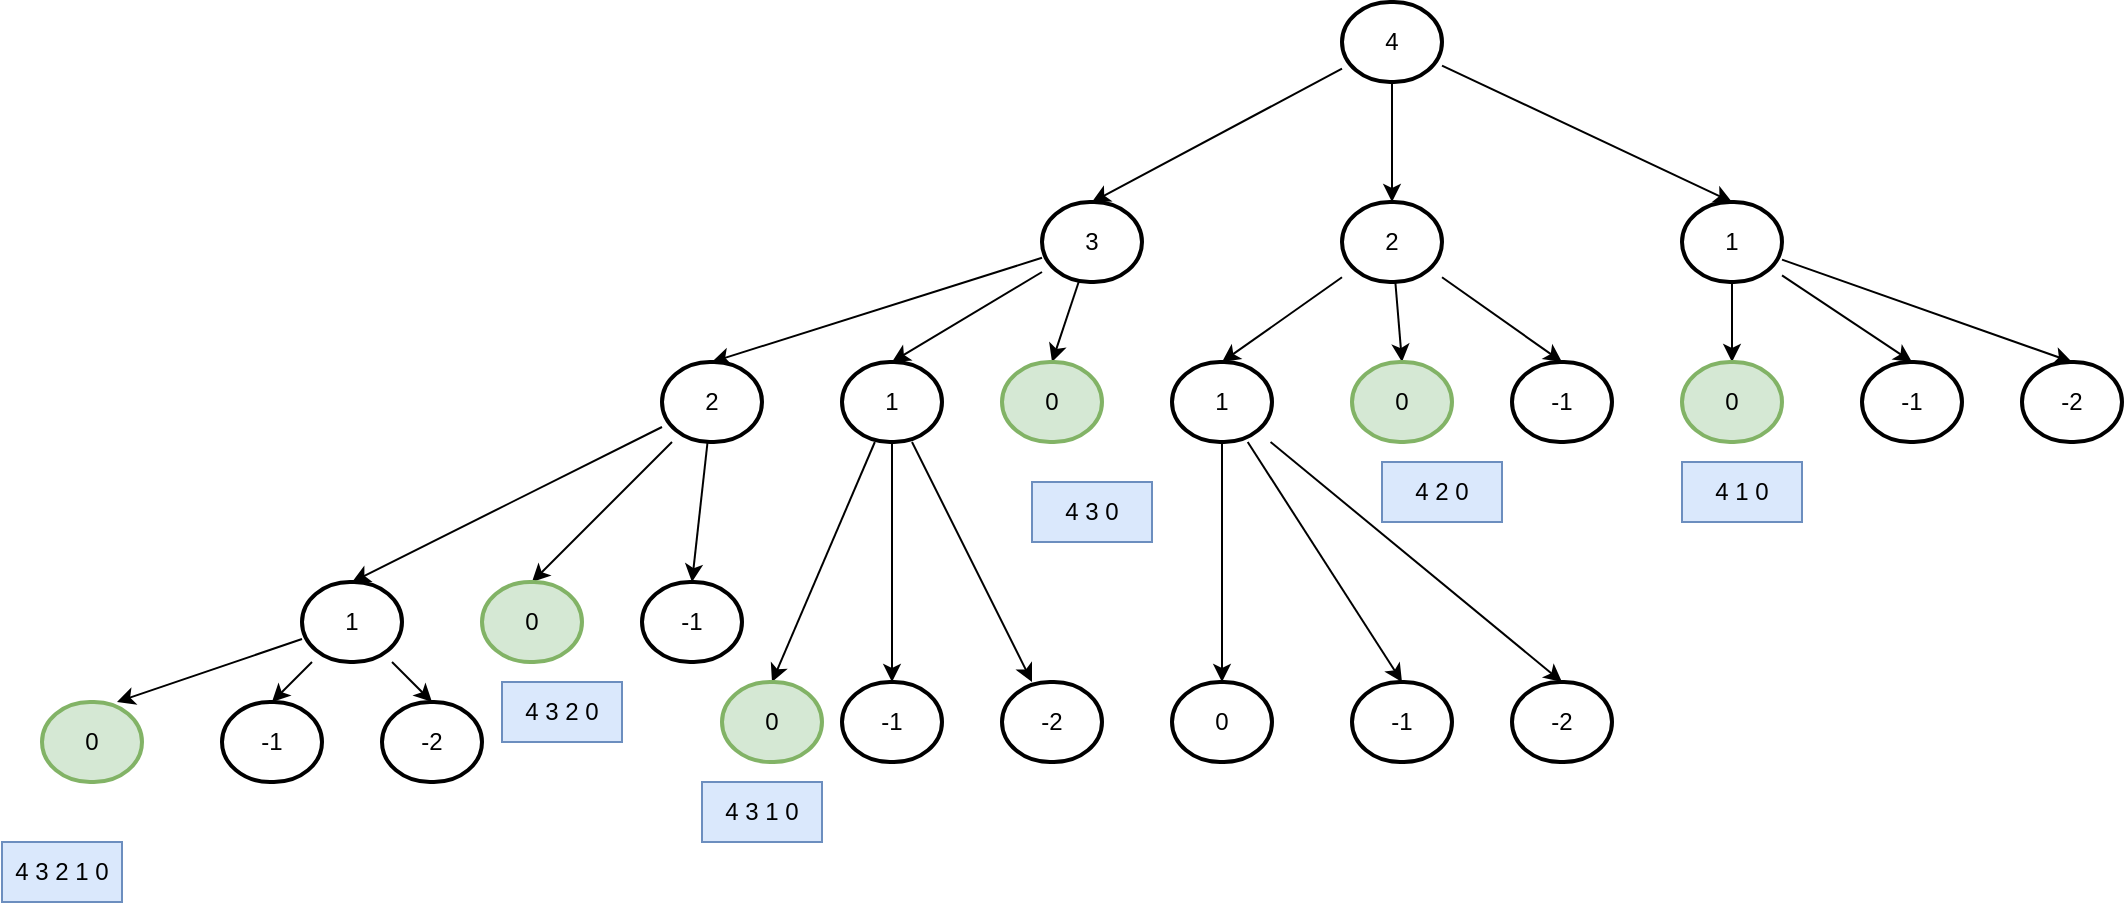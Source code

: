 <mxfile>
    <diagram id="rHHu2va1yPNpD7k0PpL_" name="Page-1">
        <mxGraphModel dx="1266" dy="437" grid="1" gridSize="10" guides="1" tooltips="1" connect="1" arrows="1" fold="1" page="1" pageScale="1" pageWidth="827" pageHeight="1169" math="0" shadow="0">
            <root>
                <mxCell id="0"/>
                <mxCell id="1" parent="0"/>
                <mxCell id="19" style="edgeStyle=none;html=1;entryX=0.5;entryY=0;entryDx=0;entryDy=0;" parent="1" source="2" target="3" edge="1">
                    <mxGeometry relative="1" as="geometry"/>
                </mxCell>
                <mxCell id="20" style="edgeStyle=none;html=1;entryX=0.5;entryY=0;entryDx=0;entryDy=0;" parent="1" source="2" target="4" edge="1">
                    <mxGeometry relative="1" as="geometry"/>
                </mxCell>
                <mxCell id="21" style="edgeStyle=none;html=1;entryX=0.5;entryY=0;entryDx=0;entryDy=0;" parent="1" source="2" target="5" edge="1">
                    <mxGeometry relative="1" as="geometry"/>
                </mxCell>
                <mxCell id="2" value="4" style="rounded=1;whiteSpace=wrap;html=1;arcSize=60;strokeWidth=2;" parent="1" vertex="1">
                    <mxGeometry x="380" y="50" width="50" height="40" as="geometry"/>
                </mxCell>
                <mxCell id="22" style="edgeStyle=none;html=1;entryX=0.5;entryY=0;entryDx=0;entryDy=0;" parent="1" source="3" target="7" edge="1">
                    <mxGeometry relative="1" as="geometry"/>
                </mxCell>
                <mxCell id="23" style="edgeStyle=none;html=1;entryX=0.5;entryY=0;entryDx=0;entryDy=0;" parent="1" source="3" target="8" edge="1">
                    <mxGeometry relative="1" as="geometry"/>
                </mxCell>
                <mxCell id="24" style="edgeStyle=none;html=1;entryX=0.5;entryY=0;entryDx=0;entryDy=0;" parent="1" source="3" target="9" edge="1">
                    <mxGeometry relative="1" as="geometry"/>
                </mxCell>
                <mxCell id="3" value="3" style="rounded=1;whiteSpace=wrap;html=1;arcSize=60;strokeWidth=2;" parent="1" vertex="1">
                    <mxGeometry x="230" y="150" width="50" height="40" as="geometry"/>
                </mxCell>
                <mxCell id="25" style="edgeStyle=none;html=1;entryX=0.5;entryY=0;entryDx=0;entryDy=0;" parent="1" source="4" target="10" edge="1">
                    <mxGeometry relative="1" as="geometry"/>
                </mxCell>
                <mxCell id="26" style="edgeStyle=none;html=1;entryX=0.5;entryY=0;entryDx=0;entryDy=0;" parent="1" source="4" target="11" edge="1">
                    <mxGeometry relative="1" as="geometry"/>
                </mxCell>
                <mxCell id="27" style="edgeStyle=none;html=1;entryX=0.5;entryY=0;entryDx=0;entryDy=0;" parent="1" source="4" target="12" edge="1">
                    <mxGeometry relative="1" as="geometry"/>
                </mxCell>
                <mxCell id="4" value="2" style="rounded=1;whiteSpace=wrap;html=1;arcSize=60;strokeWidth=2;" parent="1" vertex="1">
                    <mxGeometry x="380" y="150" width="50" height="40" as="geometry"/>
                </mxCell>
                <mxCell id="28" style="edgeStyle=none;html=1;entryX=0.5;entryY=0;entryDx=0;entryDy=0;" parent="1" source="5" target="13" edge="1">
                    <mxGeometry relative="1" as="geometry"/>
                </mxCell>
                <mxCell id="29" style="edgeStyle=none;html=1;entryX=0.5;entryY=0;entryDx=0;entryDy=0;" parent="1" source="5" target="14" edge="1">
                    <mxGeometry relative="1" as="geometry"/>
                </mxCell>
                <mxCell id="30" style="edgeStyle=none;html=1;entryX=0.5;entryY=0;entryDx=0;entryDy=0;" parent="1" source="5" target="15" edge="1">
                    <mxGeometry relative="1" as="geometry"/>
                </mxCell>
                <mxCell id="5" value="1" style="rounded=1;whiteSpace=wrap;html=1;arcSize=60;strokeWidth=2;" parent="1" vertex="1">
                    <mxGeometry x="550" y="150" width="50" height="40" as="geometry"/>
                </mxCell>
                <mxCell id="31" style="edgeStyle=none;html=1;entryX=0.5;entryY=0;entryDx=0;entryDy=0;" parent="1" source="7" target="16" edge="1">
                    <mxGeometry relative="1" as="geometry"/>
                </mxCell>
                <mxCell id="32" style="edgeStyle=none;html=1;entryX=0.5;entryY=0;entryDx=0;entryDy=0;" parent="1" source="7" target="17" edge="1">
                    <mxGeometry relative="1" as="geometry"/>
                </mxCell>
                <mxCell id="33" style="edgeStyle=none;html=1;entryX=0.5;entryY=0;entryDx=0;entryDy=0;" parent="1" source="7" target="18" edge="1">
                    <mxGeometry relative="1" as="geometry"/>
                </mxCell>
                <mxCell id="7" value="2" style="rounded=1;whiteSpace=wrap;html=1;arcSize=60;strokeWidth=2;" parent="1" vertex="1">
                    <mxGeometry x="40" y="230" width="50" height="40" as="geometry"/>
                </mxCell>
                <mxCell id="37" style="edgeStyle=none;html=1;entryX=0.5;entryY=0;entryDx=0;entryDy=0;" parent="1" source="8" target="34" edge="1">
                    <mxGeometry relative="1" as="geometry"/>
                </mxCell>
                <mxCell id="38" style="edgeStyle=none;html=1;" parent="1" source="8" target="35" edge="1">
                    <mxGeometry relative="1" as="geometry"/>
                </mxCell>
                <mxCell id="39" style="edgeStyle=none;html=1;" parent="1" source="8" target="36" edge="1">
                    <mxGeometry relative="1" as="geometry"/>
                </mxCell>
                <mxCell id="8" value="1" style="rounded=1;whiteSpace=wrap;html=1;arcSize=60;strokeWidth=2;" parent="1" vertex="1">
                    <mxGeometry x="130" y="230" width="50" height="40" as="geometry"/>
                </mxCell>
                <mxCell id="9" value="0" style="rounded=1;whiteSpace=wrap;html=1;arcSize=60;strokeWidth=2;fillColor=#d5e8d4;strokeColor=#82b366;" parent="1" vertex="1">
                    <mxGeometry x="210" y="230" width="50" height="40" as="geometry"/>
                </mxCell>
                <mxCell id="43" style="edgeStyle=none;html=1;" parent="1" source="10" target="40" edge="1">
                    <mxGeometry relative="1" as="geometry"/>
                </mxCell>
                <mxCell id="44" style="edgeStyle=none;html=1;entryX=0.5;entryY=0;entryDx=0;entryDy=0;" parent="1" source="10" target="41" edge="1">
                    <mxGeometry relative="1" as="geometry"/>
                </mxCell>
                <mxCell id="45" style="edgeStyle=none;html=1;entryX=0.5;entryY=0;entryDx=0;entryDy=0;" parent="1" source="10" target="42" edge="1">
                    <mxGeometry relative="1" as="geometry"/>
                </mxCell>
                <mxCell id="10" value="1" style="rounded=1;whiteSpace=wrap;html=1;arcSize=60;strokeWidth=2;" parent="1" vertex="1">
                    <mxGeometry x="295" y="230" width="50" height="40" as="geometry"/>
                </mxCell>
                <mxCell id="11" value="0" style="rounded=1;whiteSpace=wrap;html=1;arcSize=60;strokeWidth=2;fillColor=#d5e8d4;strokeColor=#82b366;" parent="1" vertex="1">
                    <mxGeometry x="385" y="230" width="50" height="40" as="geometry"/>
                </mxCell>
                <mxCell id="12" value="-1" style="rounded=1;whiteSpace=wrap;html=1;arcSize=60;strokeWidth=2;" parent="1" vertex="1">
                    <mxGeometry x="465" y="230" width="50" height="40" as="geometry"/>
                </mxCell>
                <mxCell id="13" value="0" style="rounded=1;whiteSpace=wrap;html=1;arcSize=60;strokeWidth=2;fillColor=#d5e8d4;strokeColor=#82b366;" parent="1" vertex="1">
                    <mxGeometry x="550" y="230" width="50" height="40" as="geometry"/>
                </mxCell>
                <mxCell id="14" value="-1" style="rounded=1;whiteSpace=wrap;html=1;arcSize=60;strokeWidth=2;" parent="1" vertex="1">
                    <mxGeometry x="640" y="230" width="50" height="40" as="geometry"/>
                </mxCell>
                <mxCell id="15" value="-2" style="rounded=1;whiteSpace=wrap;html=1;arcSize=60;strokeWidth=2;" parent="1" vertex="1">
                    <mxGeometry x="720" y="230" width="50" height="40" as="geometry"/>
                </mxCell>
                <mxCell id="49" style="edgeStyle=none;html=1;entryX=0.75;entryY=0;entryDx=0;entryDy=0;" parent="1" source="16" target="46" edge="1">
                    <mxGeometry relative="1" as="geometry"/>
                </mxCell>
                <mxCell id="50" style="edgeStyle=none;html=1;entryX=0.5;entryY=0;entryDx=0;entryDy=0;" parent="1" source="16" target="47" edge="1">
                    <mxGeometry relative="1" as="geometry"/>
                </mxCell>
                <mxCell id="51" style="edgeStyle=none;html=1;entryX=0.5;entryY=0;entryDx=0;entryDy=0;" parent="1" source="16" target="48" edge="1">
                    <mxGeometry relative="1" as="geometry"/>
                </mxCell>
                <mxCell id="16" value="1" style="rounded=1;whiteSpace=wrap;html=1;arcSize=60;strokeWidth=2;" parent="1" vertex="1">
                    <mxGeometry x="-140" y="340" width="50" height="40" as="geometry"/>
                </mxCell>
                <mxCell id="17" value="0" style="rounded=1;whiteSpace=wrap;html=1;arcSize=60;strokeWidth=2;fillColor=#d5e8d4;strokeColor=#82b366;" parent="1" vertex="1">
                    <mxGeometry x="-50" y="340" width="50" height="40" as="geometry"/>
                </mxCell>
                <mxCell id="18" value="-1" style="rounded=1;whiteSpace=wrap;html=1;arcSize=60;strokeWidth=2;" parent="1" vertex="1">
                    <mxGeometry x="30" y="340" width="50" height="40" as="geometry"/>
                </mxCell>
                <mxCell id="34" value="0" style="rounded=1;whiteSpace=wrap;html=1;arcSize=60;strokeWidth=2;fillColor=#d5e8d4;strokeColor=#82b366;" parent="1" vertex="1">
                    <mxGeometry x="70" y="390" width="50" height="40" as="geometry"/>
                </mxCell>
                <mxCell id="35" value="-1" style="rounded=1;whiteSpace=wrap;html=1;arcSize=60;strokeWidth=2;" parent="1" vertex="1">
                    <mxGeometry x="130" y="390" width="50" height="40" as="geometry"/>
                </mxCell>
                <mxCell id="36" value="-2" style="rounded=1;whiteSpace=wrap;html=1;arcSize=60;strokeWidth=2;" parent="1" vertex="1">
                    <mxGeometry x="210" y="390" width="50" height="40" as="geometry"/>
                </mxCell>
                <mxCell id="40" value="0" style="rounded=1;whiteSpace=wrap;html=1;arcSize=60;strokeWidth=2;" parent="1" vertex="1">
                    <mxGeometry x="295" y="390" width="50" height="40" as="geometry"/>
                </mxCell>
                <mxCell id="41" value="-1" style="rounded=1;whiteSpace=wrap;html=1;arcSize=60;strokeWidth=2;" parent="1" vertex="1">
                    <mxGeometry x="385" y="390" width="50" height="40" as="geometry"/>
                </mxCell>
                <mxCell id="42" value="-2" style="rounded=1;whiteSpace=wrap;html=1;arcSize=60;strokeWidth=2;" parent="1" vertex="1">
                    <mxGeometry x="465" y="390" width="50" height="40" as="geometry"/>
                </mxCell>
                <mxCell id="46" value="0" style="rounded=1;whiteSpace=wrap;html=1;arcSize=60;strokeWidth=2;fillColor=#d5e8d4;strokeColor=#82b366;" parent="1" vertex="1">
                    <mxGeometry x="-270" y="400" width="50" height="40" as="geometry"/>
                </mxCell>
                <mxCell id="47" value="-1" style="rounded=1;whiteSpace=wrap;html=1;arcSize=60;strokeWidth=2;" parent="1" vertex="1">
                    <mxGeometry x="-180" y="400" width="50" height="40" as="geometry"/>
                </mxCell>
                <mxCell id="48" value="-2" style="rounded=1;whiteSpace=wrap;html=1;arcSize=60;strokeWidth=2;" parent="1" vertex="1">
                    <mxGeometry x="-100" y="400" width="50" height="40" as="geometry"/>
                </mxCell>
                <mxCell id="52" value="4 3 2 1 0" style="text;html=1;strokeColor=#6c8ebf;fillColor=#dae8fc;align=center;verticalAlign=middle;whiteSpace=wrap;rounded=0;" parent="1" vertex="1">
                    <mxGeometry x="-290" y="470" width="60" height="30" as="geometry"/>
                </mxCell>
                <mxCell id="53" value="4 3 2 0" style="text;html=1;strokeColor=#6c8ebf;fillColor=#dae8fc;align=center;verticalAlign=middle;whiteSpace=wrap;rounded=0;" parent="1" vertex="1">
                    <mxGeometry x="-40" y="390" width="60" height="30" as="geometry"/>
                </mxCell>
                <mxCell id="54" value="4 3 1 0" style="text;html=1;strokeColor=#6c8ebf;fillColor=#dae8fc;align=center;verticalAlign=middle;whiteSpace=wrap;rounded=0;" parent="1" vertex="1">
                    <mxGeometry x="60" y="440" width="60" height="30" as="geometry"/>
                </mxCell>
                <mxCell id="55" value="4 3 0" style="text;html=1;strokeColor=#6c8ebf;fillColor=#dae8fc;align=center;verticalAlign=middle;whiteSpace=wrap;rounded=0;" parent="1" vertex="1">
                    <mxGeometry x="225" y="290" width="60" height="30" as="geometry"/>
                </mxCell>
                <mxCell id="56" value="4 2 0" style="text;html=1;strokeColor=#6c8ebf;fillColor=#dae8fc;align=center;verticalAlign=middle;whiteSpace=wrap;rounded=0;" parent="1" vertex="1">
                    <mxGeometry x="400" y="280" width="60" height="30" as="geometry"/>
                </mxCell>
                <mxCell id="57" value="4 1 0" style="text;html=1;strokeColor=#6c8ebf;fillColor=#dae8fc;align=center;verticalAlign=middle;whiteSpace=wrap;rounded=0;" parent="1" vertex="1">
                    <mxGeometry x="550" y="280" width="60" height="30" as="geometry"/>
                </mxCell>
            </root>
        </mxGraphModel>
    </diagram>
    <diagram id="zeF4yMMH7E4ywExoStnl" name="Page-2">
        <mxGraphModel dx="439" dy="437" grid="1" gridSize="10" guides="1" tooltips="1" connect="1" arrows="1" fold="1" page="1" pageScale="1" pageWidth="827" pageHeight="1169" math="0" shadow="0">
            <root>
                <mxCell id="6RgzFG-TQh8fWDbP9MOi-0"/>
                <mxCell id="6RgzFG-TQh8fWDbP9MOi-1" parent="6RgzFG-TQh8fWDbP9MOi-0"/>
                <mxCell id="6RgzFG-TQh8fWDbP9MOi-2" value="" style="shape=table;startSize=0;container=1;collapsible=0;childLayout=tableLayout;" parent="6RgzFG-TQh8fWDbP9MOi-1" vertex="1">
                    <mxGeometry x="280" y="170" width="400" height="307" as="geometry"/>
                </mxCell>
                <mxCell id="6RgzFG-TQh8fWDbP9MOi-3" value="" style="shape=partialRectangle;collapsible=0;dropTarget=0;pointerEvents=0;fillColor=none;top=0;left=0;bottom=0;right=0;points=[[0,0.5],[1,0.5]];portConstraint=eastwest;" parent="6RgzFG-TQh8fWDbP9MOi-2" vertex="1">
                    <mxGeometry width="400" height="77" as="geometry"/>
                </mxCell>
                <mxCell id="6RgzFG-TQh8fWDbP9MOi-4" value="" style="shape=partialRectangle;html=1;whiteSpace=wrap;connectable=0;overflow=hidden;fillColor=none;top=0;left=0;bottom=0;right=0;pointerEvents=1;" parent="6RgzFG-TQh8fWDbP9MOi-3" vertex="1">
                    <mxGeometry width="100" height="77" as="geometry">
                        <mxRectangle width="100" height="77" as="alternateBounds"/>
                    </mxGeometry>
                </mxCell>
                <mxCell id="6RgzFG-TQh8fWDbP9MOi-5" value="" style="shape=partialRectangle;html=1;whiteSpace=wrap;connectable=0;overflow=hidden;fillColor=none;top=0;left=0;bottom=0;right=0;pointerEvents=1;" parent="6RgzFG-TQh8fWDbP9MOi-3" vertex="1">
                    <mxGeometry x="100" width="100" height="77" as="geometry">
                        <mxRectangle width="100" height="77" as="alternateBounds"/>
                    </mxGeometry>
                </mxCell>
                <mxCell id="6RgzFG-TQh8fWDbP9MOi-6" value="" style="shape=partialRectangle;html=1;whiteSpace=wrap;connectable=0;overflow=hidden;fillColor=none;top=0;left=0;bottom=0;right=0;pointerEvents=1;" parent="6RgzFG-TQh8fWDbP9MOi-3" vertex="1">
                    <mxGeometry x="200" width="100" height="77" as="geometry">
                        <mxRectangle width="100" height="77" as="alternateBounds"/>
                    </mxGeometry>
                </mxCell>
                <mxCell id="6RgzFG-TQh8fWDbP9MOi-17" style="shape=partialRectangle;html=1;whiteSpace=wrap;connectable=0;overflow=hidden;fillColor=none;top=0;left=0;bottom=0;right=0;pointerEvents=1;" parent="6RgzFG-TQh8fWDbP9MOi-3" vertex="1">
                    <mxGeometry x="300" width="100" height="77" as="geometry">
                        <mxRectangle width="100" height="77" as="alternateBounds"/>
                    </mxGeometry>
                </mxCell>
                <mxCell id="6RgzFG-TQh8fWDbP9MOi-7" value="" style="shape=partialRectangle;collapsible=0;dropTarget=0;pointerEvents=0;fillColor=none;top=0;left=0;bottom=0;right=0;points=[[0,0.5],[1,0.5]];portConstraint=eastwest;" parent="6RgzFG-TQh8fWDbP9MOi-2" vertex="1">
                    <mxGeometry y="77" width="400" height="76" as="geometry"/>
                </mxCell>
                <mxCell id="6RgzFG-TQh8fWDbP9MOi-8" value="" style="shape=partialRectangle;html=1;whiteSpace=wrap;connectable=0;overflow=hidden;fillColor=none;top=0;left=0;bottom=0;right=0;pointerEvents=1;" parent="6RgzFG-TQh8fWDbP9MOi-7" vertex="1">
                    <mxGeometry width="100" height="76" as="geometry">
                        <mxRectangle width="100" height="76" as="alternateBounds"/>
                    </mxGeometry>
                </mxCell>
                <mxCell id="6RgzFG-TQh8fWDbP9MOi-9" value="" style="shape=partialRectangle;html=1;whiteSpace=wrap;connectable=0;overflow=hidden;fillColor=none;top=0;left=0;bottom=0;right=0;pointerEvents=1;" parent="6RgzFG-TQh8fWDbP9MOi-7" vertex="1">
                    <mxGeometry x="100" width="100" height="76" as="geometry">
                        <mxRectangle width="100" height="76" as="alternateBounds"/>
                    </mxGeometry>
                </mxCell>
                <mxCell id="6RgzFG-TQh8fWDbP9MOi-10" value="" style="shape=partialRectangle;html=1;whiteSpace=wrap;connectable=0;overflow=hidden;fillColor=none;top=0;left=0;bottom=0;right=0;pointerEvents=1;" parent="6RgzFG-TQh8fWDbP9MOi-7" vertex="1">
                    <mxGeometry x="200" width="100" height="76" as="geometry">
                        <mxRectangle width="100" height="76" as="alternateBounds"/>
                    </mxGeometry>
                </mxCell>
                <mxCell id="6RgzFG-TQh8fWDbP9MOi-18" style="shape=partialRectangle;html=1;whiteSpace=wrap;connectable=0;overflow=hidden;fillColor=none;top=0;left=0;bottom=0;right=0;pointerEvents=1;" parent="6RgzFG-TQh8fWDbP9MOi-7" vertex="1">
                    <mxGeometry x="300" width="100" height="76" as="geometry">
                        <mxRectangle width="100" height="76" as="alternateBounds"/>
                    </mxGeometry>
                </mxCell>
                <mxCell id="6RgzFG-TQh8fWDbP9MOi-20" style="shape=partialRectangle;collapsible=0;dropTarget=0;pointerEvents=0;fillColor=none;top=0;left=0;bottom=0;right=0;points=[[0,0.5],[1,0.5]];portConstraint=eastwest;" parent="6RgzFG-TQh8fWDbP9MOi-2" vertex="1">
                    <mxGeometry y="153" width="400" height="77" as="geometry"/>
                </mxCell>
                <mxCell id="6RgzFG-TQh8fWDbP9MOi-21" style="shape=partialRectangle;html=1;whiteSpace=wrap;connectable=0;overflow=hidden;fillColor=none;top=0;left=0;bottom=0;right=0;pointerEvents=1;" parent="6RgzFG-TQh8fWDbP9MOi-20" vertex="1">
                    <mxGeometry width="100" height="77" as="geometry">
                        <mxRectangle width="100" height="77" as="alternateBounds"/>
                    </mxGeometry>
                </mxCell>
                <mxCell id="6RgzFG-TQh8fWDbP9MOi-22" style="shape=partialRectangle;html=1;whiteSpace=wrap;connectable=0;overflow=hidden;fillColor=none;top=0;left=0;bottom=0;right=0;pointerEvents=1;" parent="6RgzFG-TQh8fWDbP9MOi-20" vertex="1">
                    <mxGeometry x="100" width="100" height="77" as="geometry">
                        <mxRectangle width="100" height="77" as="alternateBounds"/>
                    </mxGeometry>
                </mxCell>
                <mxCell id="6RgzFG-TQh8fWDbP9MOi-23" style="shape=partialRectangle;html=1;whiteSpace=wrap;connectable=0;overflow=hidden;fillColor=none;top=0;left=0;bottom=0;right=0;pointerEvents=1;" parent="6RgzFG-TQh8fWDbP9MOi-20" vertex="1">
                    <mxGeometry x="200" width="100" height="77" as="geometry">
                        <mxRectangle width="100" height="77" as="alternateBounds"/>
                    </mxGeometry>
                </mxCell>
                <mxCell id="6RgzFG-TQh8fWDbP9MOi-24" style="shape=partialRectangle;html=1;whiteSpace=wrap;connectable=0;overflow=hidden;fillColor=none;top=0;left=0;bottom=0;right=0;pointerEvents=1;" parent="6RgzFG-TQh8fWDbP9MOi-20" vertex="1">
                    <mxGeometry x="300" width="100" height="77" as="geometry">
                        <mxRectangle width="100" height="77" as="alternateBounds"/>
                    </mxGeometry>
                </mxCell>
                <mxCell id="6RgzFG-TQh8fWDbP9MOi-11" value="" style="shape=partialRectangle;collapsible=0;dropTarget=0;pointerEvents=0;fillColor=none;top=0;left=0;bottom=0;right=0;points=[[0,0.5],[1,0.5]];portConstraint=eastwest;" parent="6RgzFG-TQh8fWDbP9MOi-2" vertex="1">
                    <mxGeometry y="230" width="400" height="77" as="geometry"/>
                </mxCell>
                <mxCell id="6RgzFG-TQh8fWDbP9MOi-12" value="" style="shape=partialRectangle;html=1;whiteSpace=wrap;connectable=0;overflow=hidden;fillColor=none;top=0;left=0;bottom=0;right=0;pointerEvents=1;" parent="6RgzFG-TQh8fWDbP9MOi-11" vertex="1">
                    <mxGeometry width="100" height="77" as="geometry">
                        <mxRectangle width="100" height="77" as="alternateBounds"/>
                    </mxGeometry>
                </mxCell>
                <mxCell id="6RgzFG-TQh8fWDbP9MOi-13" value="" style="shape=partialRectangle;html=1;whiteSpace=wrap;connectable=0;overflow=hidden;fillColor=none;top=0;left=0;bottom=0;right=0;pointerEvents=1;" parent="6RgzFG-TQh8fWDbP9MOi-11" vertex="1">
                    <mxGeometry x="100" width="100" height="77" as="geometry">
                        <mxRectangle width="100" height="77" as="alternateBounds"/>
                    </mxGeometry>
                </mxCell>
                <mxCell id="6RgzFG-TQh8fWDbP9MOi-14" value="" style="shape=partialRectangle;html=1;whiteSpace=wrap;connectable=0;overflow=hidden;fillColor=none;top=0;left=0;bottom=0;right=0;pointerEvents=1;" parent="6RgzFG-TQh8fWDbP9MOi-11" vertex="1">
                    <mxGeometry x="200" width="100" height="77" as="geometry">
                        <mxRectangle width="100" height="77" as="alternateBounds"/>
                    </mxGeometry>
                </mxCell>
                <mxCell id="6RgzFG-TQh8fWDbP9MOi-19" style="shape=partialRectangle;html=1;whiteSpace=wrap;connectable=0;overflow=hidden;fillColor=none;top=0;left=0;bottom=0;right=0;pointerEvents=1;" parent="6RgzFG-TQh8fWDbP9MOi-11" vertex="1">
                    <mxGeometry x="300" width="100" height="77" as="geometry">
                        <mxRectangle width="100" height="77" as="alternateBounds"/>
                    </mxGeometry>
                </mxCell>
                <mxCell id="6RgzFG-TQh8fWDbP9MOi-25" value="" style="endArrow=classic;html=1;strokeWidth=4;fillColor=#e1d5e7;strokeColor=#9673a6;" parent="6RgzFG-TQh8fWDbP9MOi-1" edge="1">
                    <mxGeometry width="50" height="50" relative="1" as="geometry">
                        <mxPoint x="314" y="180" as="sourcePoint"/>
                        <mxPoint x="414" y="180" as="targetPoint"/>
                    </mxGeometry>
                </mxCell>
                <mxCell id="6RgzFG-TQh8fWDbP9MOi-28" value="1 Jump" style="edgeLabel;html=1;align=center;verticalAlign=middle;resizable=0;points=[];" parent="6RgzFG-TQh8fWDbP9MOi-25" vertex="1" connectable="0">
                    <mxGeometry x="-0.136" y="1" relative="1" as="geometry">
                        <mxPoint as="offset"/>
                    </mxGeometry>
                </mxCell>
                <mxCell id="6RgzFG-TQh8fWDbP9MOi-26" value="" style="endArrow=classic;html=1;strokeWidth=4;fillColor=#e1d5e7;strokeColor=#9673a6;" parent="6RgzFG-TQh8fWDbP9MOi-1" edge="1">
                    <mxGeometry width="50" height="50" relative="1" as="geometry">
                        <mxPoint x="340" y="190" as="sourcePoint"/>
                        <mxPoint x="540" y="190" as="targetPoint"/>
                    </mxGeometry>
                </mxCell>
                <mxCell id="6RgzFG-TQh8fWDbP9MOi-29" value="2 Jumps" style="edgeLabel;html=1;align=center;verticalAlign=middle;resizable=0;points=[];" parent="6RgzFG-TQh8fWDbP9MOi-26" vertex="1" connectable="0">
                    <mxGeometry x="-0.108" y="1" relative="1" as="geometry">
                        <mxPoint as="offset"/>
                    </mxGeometry>
                </mxCell>
                <mxCell id="6RgzFG-TQh8fWDbP9MOi-27" value="" style="endArrow=classic;html=1;strokeWidth=4;fillColor=#e1d5e7;strokeColor=#9673a6;" parent="6RgzFG-TQh8fWDbP9MOi-1" edge="1">
                    <mxGeometry width="50" height="50" relative="1" as="geometry">
                        <mxPoint x="360" y="203" as="sourcePoint"/>
                        <mxPoint x="620" y="203" as="targetPoint"/>
                    </mxGeometry>
                </mxCell>
                <mxCell id="6RgzFG-TQh8fWDbP9MOi-30" value="3 Jumps" style="edgeLabel;html=1;align=center;verticalAlign=middle;resizable=0;points=[];" parent="6RgzFG-TQh8fWDbP9MOi-27" vertex="1" connectable="0">
                    <mxGeometry x="-0.352" y="4" relative="1" as="geometry">
                        <mxPoint as="offset"/>
                    </mxGeometry>
                </mxCell>
                <mxCell id="6RgzFG-TQh8fWDbP9MOi-31" value="" style="endArrow=classic;html=1;strokeWidth=4;fillColor=#f8cecc;strokeColor=#b85450;" parent="6RgzFG-TQh8fWDbP9MOi-1" edge="1">
                    <mxGeometry width="50" height="50" relative="1" as="geometry">
                        <mxPoint x="289" y="220" as="sourcePoint"/>
                        <mxPoint x="289" y="290" as="targetPoint"/>
                    </mxGeometry>
                </mxCell>
                <mxCell id="6RgzFG-TQh8fWDbP9MOi-32" value="1 Jump" style="edgeLabel;html=1;align=center;verticalAlign=middle;resizable=0;points=[];" parent="6RgzFG-TQh8fWDbP9MOi-31" vertex="1" connectable="0">
                    <mxGeometry x="-0.136" y="1" relative="1" as="geometry">
                        <mxPoint as="offset"/>
                    </mxGeometry>
                </mxCell>
                <mxCell id="6RgzFG-TQh8fWDbP9MOi-33" value="" style="endArrow=classic;html=1;strokeWidth=4;fillColor=#f8cecc;strokeColor=#b85450;" parent="6RgzFG-TQh8fWDbP9MOi-1" edge="1">
                    <mxGeometry width="50" height="50" relative="1" as="geometry">
                        <mxPoint x="303" y="230" as="sourcePoint"/>
                        <mxPoint x="303" y="350" as="targetPoint"/>
                    </mxGeometry>
                </mxCell>
                <mxCell id="6RgzFG-TQh8fWDbP9MOi-34" value="2 Jumps" style="edgeLabel;html=1;align=center;verticalAlign=middle;resizable=0;points=[];" parent="6RgzFG-TQh8fWDbP9MOi-33" vertex="1" connectable="0">
                    <mxGeometry x="-0.136" y="1" relative="1" as="geometry">
                        <mxPoint as="offset"/>
                    </mxGeometry>
                </mxCell>
                <mxCell id="6RgzFG-TQh8fWDbP9MOi-35" value="" style="endArrow=classic;html=1;strokeWidth=4;fillColor=#f8cecc;strokeColor=#b85450;" parent="6RgzFG-TQh8fWDbP9MOi-1" edge="1">
                    <mxGeometry width="50" height="50" relative="1" as="geometry">
                        <mxPoint x="322" y="230" as="sourcePoint"/>
                        <mxPoint x="322" y="430" as="targetPoint"/>
                    </mxGeometry>
                </mxCell>
                <mxCell id="6RgzFG-TQh8fWDbP9MOi-36" value="3 Jumps" style="edgeLabel;html=1;align=center;verticalAlign=middle;resizable=0;points=[];" parent="6RgzFG-TQh8fWDbP9MOi-35" vertex="1" connectable="0">
                    <mxGeometry x="-0.136" y="1" relative="1" as="geometry">
                        <mxPoint as="offset"/>
                    </mxGeometry>
                </mxCell>
                <mxCell id="6RgzFG-TQh8fWDbP9MOi-37" value="" style="endArrow=classic;html=1;strokeWidth=4;fillColor=#d5e8d4;strokeColor=#82b366;" parent="6RgzFG-TQh8fWDbP9MOi-1" edge="1">
                    <mxGeometry width="50" height="50" relative="1" as="geometry">
                        <mxPoint x="340" y="240" as="sourcePoint"/>
                        <mxPoint x="410" y="290" as="targetPoint"/>
                    </mxGeometry>
                </mxCell>
                <mxCell id="6RgzFG-TQh8fWDbP9MOi-38" value="" style="endArrow=classic;html=1;strokeWidth=4;fillColor=#d5e8d4;strokeColor=#82b366;" parent="6RgzFG-TQh8fWDbP9MOi-1" edge="1">
                    <mxGeometry width="50" height="50" relative="1" as="geometry">
                        <mxPoint x="370" y="213.5" as="sourcePoint"/>
                        <mxPoint x="660" y="433.5" as="targetPoint"/>
                    </mxGeometry>
                </mxCell>
                <mxCell id="6RgzFG-TQh8fWDbP9MOi-39" value="" style="endArrow=classic;html=1;strokeWidth=4;fillColor=#d5e8d4;strokeColor=#82b366;" parent="6RgzFG-TQh8fWDbP9MOi-1" edge="1">
                    <mxGeometry width="50" height="50" relative="1" as="geometry">
                        <mxPoint x="350" y="220" as="sourcePoint"/>
                        <mxPoint x="520" y="357" as="targetPoint"/>
                    </mxGeometry>
                </mxCell>
            </root>
        </mxGraphModel>
    </diagram>
    <diagram id="jO39tgQx1NJDoKzHpXi9" name="Permutation">
        <mxGraphModel dx="2702" dy="795" grid="1" gridSize="10" guides="1" tooltips="1" connect="1" arrows="1" fold="1" page="1" pageScale="1" pageWidth="827" pageHeight="1169" math="0" shadow="0">
            <root>
                <mxCell id="3k-dXzj_LxbUhEb5cwEd-0"/>
                <mxCell id="3k-dXzj_LxbUhEb5cwEd-1" parent="3k-dXzj_LxbUhEb5cwEd-0"/>
                <mxCell id="3k-dXzj_LxbUhEb5cwEd-209" value="1" style="text;html=1;strokeColor=#d6b656;fillColor=#fff2cc;align=center;verticalAlign=middle;whiteSpace=wrap;rounded=0;fontSize=17;" vertex="1" parent="3k-dXzj_LxbUhEb5cwEd-1">
                    <mxGeometry x="957" y="220" width="40" height="30" as="geometry"/>
                </mxCell>
                <mxCell id="3k-dXzj_LxbUhEb5cwEd-210" value="2" style="text;html=1;strokeColor=#6c8ebf;fillColor=#dae8fc;align=center;verticalAlign=middle;whiteSpace=wrap;rounded=0;fontSize=17;" vertex="1" parent="3k-dXzj_LxbUhEb5cwEd-1">
                    <mxGeometry x="1007" y="220" width="40" height="30" as="geometry"/>
                </mxCell>
                <mxCell id="3k-dXzj_LxbUhEb5cwEd-211" value="" style="shape=table;startSize=0;container=1;collapsible=0;childLayout=tableLayout;fontSize=17;" vertex="1" parent="3k-dXzj_LxbUhEb5cwEd-1">
                    <mxGeometry x="957" y="280" width="240" height="40" as="geometry"/>
                </mxCell>
                <mxCell id="3k-dXzj_LxbUhEb5cwEd-212" value="" style="shape=partialRectangle;collapsible=0;dropTarget=0;pointerEvents=0;fillColor=none;top=0;left=0;bottom=0;right=0;points=[[0,0.5],[1,0.5]];portConstraint=eastwest;fontSize=17;" vertex="1" parent="3k-dXzj_LxbUhEb5cwEd-211">
                    <mxGeometry width="240" height="40" as="geometry"/>
                </mxCell>
                <mxCell id="3k-dXzj_LxbUhEb5cwEd-213" value="" style="shape=partialRectangle;html=1;whiteSpace=wrap;connectable=0;overflow=hidden;fillColor=none;top=0;left=0;bottom=0;right=0;pointerEvents=1;fontSize=17;" vertex="1" parent="3k-dXzj_LxbUhEb5cwEd-212">
                    <mxGeometry width="60" height="40" as="geometry">
                        <mxRectangle width="60" height="40" as="alternateBounds"/>
                    </mxGeometry>
                </mxCell>
                <mxCell id="3k-dXzj_LxbUhEb5cwEd-214" value="" style="shape=partialRectangle;html=1;whiteSpace=wrap;connectable=0;overflow=hidden;fillColor=none;top=0;left=0;bottom=0;right=0;pointerEvents=1;fontSize=17;" vertex="1" parent="3k-dXzj_LxbUhEb5cwEd-212">
                    <mxGeometry x="60" width="60" height="40" as="geometry">
                        <mxRectangle width="60" height="40" as="alternateBounds"/>
                    </mxGeometry>
                </mxCell>
                <mxCell id="3k-dXzj_LxbUhEb5cwEd-215" value="" style="shape=partialRectangle;html=1;whiteSpace=wrap;connectable=0;overflow=hidden;fillColor=none;top=0;left=0;bottom=0;right=0;pointerEvents=1;fontSize=17;" vertex="1" parent="3k-dXzj_LxbUhEb5cwEd-212">
                    <mxGeometry x="120" width="60" height="40" as="geometry">
                        <mxRectangle width="60" height="40" as="alternateBounds"/>
                    </mxGeometry>
                </mxCell>
                <mxCell id="3k-dXzj_LxbUhEb5cwEd-216" value="" style="shape=partialRectangle;html=1;whiteSpace=wrap;connectable=0;overflow=hidden;fillColor=none;top=0;left=0;bottom=0;right=0;pointerEvents=1;fontSize=17;" vertex="1" parent="3k-dXzj_LxbUhEb5cwEd-212">
                    <mxGeometry x="180" width="60" height="40" as="geometry">
                        <mxRectangle width="60" height="40" as="alternateBounds"/>
                    </mxGeometry>
                </mxCell>
                <mxCell id="3k-dXzj_LxbUhEb5cwEd-217" value="Items" style="text;html=1;strokeColor=none;fillColor=none;align=center;verticalAlign=middle;whiteSpace=wrap;rounded=0;fontSize=17;" vertex="1" parent="3k-dXzj_LxbUhEb5cwEd-1">
                    <mxGeometry x="827" y="220" width="60" height="30" as="geometry"/>
                </mxCell>
                <mxCell id="3k-dXzj_LxbUhEb5cwEd-218" value="Placeholders" style="text;html=1;strokeColor=none;fillColor=none;align=center;verticalAlign=middle;whiteSpace=wrap;rounded=0;fontSize=17;" vertex="1" parent="3k-dXzj_LxbUhEb5cwEd-1">
                    <mxGeometry x="827" y="285" width="60" height="30" as="geometry"/>
                </mxCell>
                <mxCell id="3k-dXzj_LxbUhEb5cwEd-380" style="edgeStyle=none;html=1;" edge="1" parent="3k-dXzj_LxbUhEb5cwEd-1" source="3k-dXzj_LxbUhEb5cwEd-219">
                    <mxGeometry relative="1" as="geometry">
                        <mxPoint x="170" y="440" as="targetPoint"/>
                    </mxGeometry>
                </mxCell>
                <mxCell id="3k-dXzj_LxbUhEb5cwEd-381" style="edgeStyle=none;html=1;" edge="1" parent="3k-dXzj_LxbUhEb5cwEd-1" source="3k-dXzj_LxbUhEb5cwEd-219">
                    <mxGeometry relative="1" as="geometry">
                        <mxPoint x="500" y="440" as="targetPoint"/>
                    </mxGeometry>
                </mxCell>
                <mxCell id="3k-dXzj_LxbUhEb5cwEd-382" style="edgeStyle=none;html=1;entryX=0.567;entryY=-0.095;entryDx=0;entryDy=0;entryPerimeter=0;" edge="1" parent="3k-dXzj_LxbUhEb5cwEd-1" source="3k-dXzj_LxbUhEb5cwEd-219" target="3k-dXzj_LxbUhEb5cwEd-238">
                    <mxGeometry relative="1" as="geometry"/>
                </mxCell>
                <mxCell id="3k-dXzj_LxbUhEb5cwEd-219" value="" style="shape=table;startSize=0;container=1;collapsible=0;childLayout=tableLayout;" vertex="1" parent="3k-dXzj_LxbUhEb5cwEd-1">
                    <mxGeometry x="500" y="320" width="240" height="40" as="geometry"/>
                </mxCell>
                <mxCell id="3k-dXzj_LxbUhEb5cwEd-220" value="" style="shape=partialRectangle;collapsible=0;dropTarget=0;pointerEvents=0;fillColor=none;top=0;left=0;bottom=0;right=0;points=[[0,0.5],[1,0.5]];portConstraint=eastwest;" vertex="1" parent="3k-dXzj_LxbUhEb5cwEd-219">
                    <mxGeometry width="240" height="40" as="geometry"/>
                </mxCell>
                <mxCell id="3k-dXzj_LxbUhEb5cwEd-221" value="" style="shape=partialRectangle;html=1;whiteSpace=wrap;connectable=0;overflow=hidden;fillColor=none;top=0;left=0;bottom=0;right=0;pointerEvents=1;" vertex="1" parent="3k-dXzj_LxbUhEb5cwEd-220">
                    <mxGeometry width="60" height="40" as="geometry">
                        <mxRectangle width="60" height="40" as="alternateBounds"/>
                    </mxGeometry>
                </mxCell>
                <mxCell id="3k-dXzj_LxbUhEb5cwEd-222" value="" style="shape=partialRectangle;html=1;whiteSpace=wrap;connectable=0;overflow=hidden;fillColor=none;top=0;left=0;bottom=0;right=0;pointerEvents=1;" vertex="1" parent="3k-dXzj_LxbUhEb5cwEd-220">
                    <mxGeometry x="60" width="60" height="40" as="geometry">
                        <mxRectangle width="60" height="40" as="alternateBounds"/>
                    </mxGeometry>
                </mxCell>
                <mxCell id="3k-dXzj_LxbUhEb5cwEd-223" value="" style="shape=partialRectangle;html=1;whiteSpace=wrap;connectable=0;overflow=hidden;fillColor=none;top=0;left=0;bottom=0;right=0;pointerEvents=1;" vertex="1" parent="3k-dXzj_LxbUhEb5cwEd-220">
                    <mxGeometry x="120" width="60" height="40" as="geometry">
                        <mxRectangle width="60" height="40" as="alternateBounds"/>
                    </mxGeometry>
                </mxCell>
                <mxCell id="3k-dXzj_LxbUhEb5cwEd-224" value="" style="shape=partialRectangle;html=1;whiteSpace=wrap;connectable=0;overflow=hidden;fillColor=none;top=0;left=0;bottom=0;right=0;pointerEvents=1;" vertex="1" parent="3k-dXzj_LxbUhEb5cwEd-220">
                    <mxGeometry x="180" width="60" height="40" as="geometry">
                        <mxRectangle width="60" height="40" as="alternateBounds"/>
                    </mxGeometry>
                </mxCell>
                <mxCell id="3k-dXzj_LxbUhEb5cwEd-225" value="" style="shape=table;startSize=0;container=1;collapsible=0;childLayout=tableLayout;" vertex="1" parent="3k-dXzj_LxbUhEb5cwEd-1">
                    <mxGeometry x="70" y="450" width="240" height="40" as="geometry"/>
                </mxCell>
                <mxCell id="3k-dXzj_LxbUhEb5cwEd-226" value="" style="shape=partialRectangle;collapsible=0;dropTarget=0;pointerEvents=0;fillColor=none;top=0;left=0;bottom=0;right=0;points=[[0,0.5],[1,0.5]];portConstraint=eastwest;" vertex="1" parent="3k-dXzj_LxbUhEb5cwEd-225">
                    <mxGeometry width="240" height="40" as="geometry"/>
                </mxCell>
                <mxCell id="3k-dXzj_LxbUhEb5cwEd-227" value="" style="shape=partialRectangle;html=1;whiteSpace=wrap;connectable=0;overflow=hidden;fillColor=none;top=0;left=0;bottom=0;right=0;pointerEvents=1;" vertex="1" parent="3k-dXzj_LxbUhEb5cwEd-226">
                    <mxGeometry width="60" height="40" as="geometry">
                        <mxRectangle width="60" height="40" as="alternateBounds"/>
                    </mxGeometry>
                </mxCell>
                <mxCell id="3k-dXzj_LxbUhEb5cwEd-228" value="" style="shape=partialRectangle;html=1;whiteSpace=wrap;connectable=0;overflow=hidden;fillColor=none;top=0;left=0;bottom=0;right=0;pointerEvents=1;" vertex="1" parent="3k-dXzj_LxbUhEb5cwEd-226">
                    <mxGeometry x="60" width="60" height="40" as="geometry">
                        <mxRectangle width="60" height="40" as="alternateBounds"/>
                    </mxGeometry>
                </mxCell>
                <mxCell id="3k-dXzj_LxbUhEb5cwEd-229" value="" style="shape=partialRectangle;html=1;whiteSpace=wrap;connectable=0;overflow=hidden;fillColor=none;top=0;left=0;bottom=0;right=0;pointerEvents=1;" vertex="1" parent="3k-dXzj_LxbUhEb5cwEd-226">
                    <mxGeometry x="120" width="60" height="40" as="geometry">
                        <mxRectangle width="60" height="40" as="alternateBounds"/>
                    </mxGeometry>
                </mxCell>
                <mxCell id="3k-dXzj_LxbUhEb5cwEd-230" value="" style="shape=partialRectangle;html=1;whiteSpace=wrap;connectable=0;overflow=hidden;fillColor=none;top=0;left=0;bottom=0;right=0;pointerEvents=1;" vertex="1" parent="3k-dXzj_LxbUhEb5cwEd-226">
                    <mxGeometry x="180" width="60" height="40" as="geometry">
                        <mxRectangle width="60" height="40" as="alternateBounds"/>
                    </mxGeometry>
                </mxCell>
                <mxCell id="3k-dXzj_LxbUhEb5cwEd-387" style="edgeStyle=none;html=1;exitX=0.695;exitY=1.023;exitDx=0;exitDy=0;exitPerimeter=0;entryX=0.836;entryY=-0.173;entryDx=0;entryDy=0;entryPerimeter=0;" edge="1" parent="3k-dXzj_LxbUhEb5cwEd-1" source="3k-dXzj_LxbUhEb5cwEd-232" target="3k-dXzj_LxbUhEb5cwEd-303">
                    <mxGeometry relative="1" as="geometry"/>
                </mxCell>
                <mxCell id="3k-dXzj_LxbUhEb5cwEd-231" value="" style="shape=table;startSize=0;container=1;collapsible=0;childLayout=tableLayout;" vertex="1" parent="3k-dXzj_LxbUhEb5cwEd-1">
                    <mxGeometry x="380" y="450" width="240" height="40" as="geometry"/>
                </mxCell>
                <mxCell id="3k-dXzj_LxbUhEb5cwEd-232" value="" style="shape=partialRectangle;collapsible=0;dropTarget=0;pointerEvents=0;fillColor=none;top=0;left=0;bottom=0;right=0;points=[[0,0.5],[1,0.5]];portConstraint=eastwest;" vertex="1" parent="3k-dXzj_LxbUhEb5cwEd-231">
                    <mxGeometry width="240" height="40" as="geometry"/>
                </mxCell>
                <mxCell id="3k-dXzj_LxbUhEb5cwEd-233" value="" style="shape=partialRectangle;html=1;whiteSpace=wrap;connectable=0;overflow=hidden;fillColor=none;top=0;left=0;bottom=0;right=0;pointerEvents=1;" vertex="1" parent="3k-dXzj_LxbUhEb5cwEd-232">
                    <mxGeometry width="60" height="40" as="geometry">
                        <mxRectangle width="60" height="40" as="alternateBounds"/>
                    </mxGeometry>
                </mxCell>
                <mxCell id="3k-dXzj_LxbUhEb5cwEd-234" value="" style="shape=partialRectangle;html=1;whiteSpace=wrap;connectable=0;overflow=hidden;fillColor=none;top=0;left=0;bottom=0;right=0;pointerEvents=1;" vertex="1" parent="3k-dXzj_LxbUhEb5cwEd-232">
                    <mxGeometry x="60" width="60" height="40" as="geometry">
                        <mxRectangle width="60" height="40" as="alternateBounds"/>
                    </mxGeometry>
                </mxCell>
                <mxCell id="3k-dXzj_LxbUhEb5cwEd-235" value="" style="shape=partialRectangle;html=1;whiteSpace=wrap;connectable=0;overflow=hidden;fillColor=none;top=0;left=0;bottom=0;right=0;pointerEvents=1;" vertex="1" parent="3k-dXzj_LxbUhEb5cwEd-232">
                    <mxGeometry x="120" width="60" height="40" as="geometry">
                        <mxRectangle width="60" height="40" as="alternateBounds"/>
                    </mxGeometry>
                </mxCell>
                <mxCell id="3k-dXzj_LxbUhEb5cwEd-236" value="" style="shape=partialRectangle;html=1;whiteSpace=wrap;connectable=0;overflow=hidden;fillColor=none;top=0;left=0;bottom=0;right=0;pointerEvents=1;" vertex="1" parent="3k-dXzj_LxbUhEb5cwEd-232">
                    <mxGeometry x="180" width="60" height="40" as="geometry">
                        <mxRectangle width="60" height="40" as="alternateBounds"/>
                    </mxGeometry>
                </mxCell>
                <mxCell id="3k-dXzj_LxbUhEb5cwEd-390" style="edgeStyle=none;html=1;entryX=0.824;entryY=-0.002;entryDx=0;entryDy=0;entryPerimeter=0;exitX=0.824;exitY=1.023;exitDx=0;exitDy=0;exitPerimeter=0;" edge="1" parent="3k-dXzj_LxbUhEb5cwEd-1" source="3k-dXzj_LxbUhEb5cwEd-238" target="3k-dXzj_LxbUhEb5cwEd-333">
                    <mxGeometry relative="1" as="geometry"/>
                </mxCell>
                <mxCell id="3k-dXzj_LxbUhEb5cwEd-391" style="edgeStyle=none;html=1;entryX=0.904;entryY=0.02;entryDx=0;entryDy=0;entryPerimeter=0;exitX=0.892;exitY=1.023;exitDx=0;exitDy=0;exitPerimeter=0;" edge="1" parent="3k-dXzj_LxbUhEb5cwEd-1" source="3k-dXzj_LxbUhEb5cwEd-238" target="3k-dXzj_LxbUhEb5cwEd-340">
                    <mxGeometry relative="1" as="geometry"/>
                </mxCell>
                <mxCell id="3k-dXzj_LxbUhEb5cwEd-237" value="" style="shape=table;startSize=0;container=1;collapsible=0;childLayout=tableLayout;" vertex="1" parent="3k-dXzj_LxbUhEb5cwEd-1">
                    <mxGeometry x="680" y="450" width="240" height="40" as="geometry"/>
                </mxCell>
                <mxCell id="3k-dXzj_LxbUhEb5cwEd-238" value="" style="shape=partialRectangle;collapsible=0;dropTarget=0;pointerEvents=0;fillColor=none;top=0;left=0;bottom=0;right=0;points=[[0,0.5],[1,0.5]];portConstraint=eastwest;" vertex="1" parent="3k-dXzj_LxbUhEb5cwEd-237">
                    <mxGeometry width="240" height="40" as="geometry"/>
                </mxCell>
                <mxCell id="3k-dXzj_LxbUhEb5cwEd-239" value="" style="shape=partialRectangle;html=1;whiteSpace=wrap;connectable=0;overflow=hidden;fillColor=none;top=0;left=0;bottom=0;right=0;pointerEvents=1;" vertex="1" parent="3k-dXzj_LxbUhEb5cwEd-238">
                    <mxGeometry width="60" height="40" as="geometry">
                        <mxRectangle width="60" height="40" as="alternateBounds"/>
                    </mxGeometry>
                </mxCell>
                <mxCell id="3k-dXzj_LxbUhEb5cwEd-240" value="" style="shape=partialRectangle;html=1;whiteSpace=wrap;connectable=0;overflow=hidden;fillColor=none;top=0;left=0;bottom=0;right=0;pointerEvents=1;" vertex="1" parent="3k-dXzj_LxbUhEb5cwEd-238">
                    <mxGeometry x="60" width="60" height="40" as="geometry">
                        <mxRectangle width="60" height="40" as="alternateBounds"/>
                    </mxGeometry>
                </mxCell>
                <mxCell id="3k-dXzj_LxbUhEb5cwEd-241" value="" style="shape=partialRectangle;html=1;whiteSpace=wrap;connectable=0;overflow=hidden;fillColor=none;top=0;left=0;bottom=0;right=0;pointerEvents=1;" vertex="1" parent="3k-dXzj_LxbUhEb5cwEd-238">
                    <mxGeometry x="120" width="60" height="40" as="geometry">
                        <mxRectangle width="60" height="40" as="alternateBounds"/>
                    </mxGeometry>
                </mxCell>
                <mxCell id="3k-dXzj_LxbUhEb5cwEd-242" value="" style="shape=partialRectangle;html=1;whiteSpace=wrap;connectable=0;overflow=hidden;fillColor=none;top=0;left=0;bottom=0;right=0;pointerEvents=1;" vertex="1" parent="3k-dXzj_LxbUhEb5cwEd-238">
                    <mxGeometry x="180" width="60" height="40" as="geometry">
                        <mxRectangle width="60" height="40" as="alternateBounds"/>
                    </mxGeometry>
                </mxCell>
                <mxCell id="3k-dXzj_LxbUhEb5cwEd-243" value="" style="shape=table;startSize=0;container=1;collapsible=0;childLayout=tableLayout;" vertex="1" parent="3k-dXzj_LxbUhEb5cwEd-1">
                    <mxGeometry x="960" y="450" width="240" height="40" as="geometry"/>
                </mxCell>
                <mxCell id="3k-dXzj_LxbUhEb5cwEd-244" value="" style="shape=partialRectangle;collapsible=0;dropTarget=0;pointerEvents=0;fillColor=none;top=0;left=0;bottom=0;right=0;points=[[0,0.5],[1,0.5]];portConstraint=eastwest;" vertex="1" parent="3k-dXzj_LxbUhEb5cwEd-243">
                    <mxGeometry width="240" height="40" as="geometry"/>
                </mxCell>
                <mxCell id="3k-dXzj_LxbUhEb5cwEd-245" value="" style="shape=partialRectangle;html=1;whiteSpace=wrap;connectable=0;overflow=hidden;fillColor=none;top=0;left=0;bottom=0;right=0;pointerEvents=1;" vertex="1" parent="3k-dXzj_LxbUhEb5cwEd-244">
                    <mxGeometry width="60" height="40" as="geometry">
                        <mxRectangle width="60" height="40" as="alternateBounds"/>
                    </mxGeometry>
                </mxCell>
                <mxCell id="3k-dXzj_LxbUhEb5cwEd-246" value="" style="shape=partialRectangle;html=1;whiteSpace=wrap;connectable=0;overflow=hidden;fillColor=none;top=0;left=0;bottom=0;right=0;pointerEvents=1;" vertex="1" parent="3k-dXzj_LxbUhEb5cwEd-244">
                    <mxGeometry x="60" width="60" height="40" as="geometry">
                        <mxRectangle width="60" height="40" as="alternateBounds"/>
                    </mxGeometry>
                </mxCell>
                <mxCell id="3k-dXzj_LxbUhEb5cwEd-247" value="" style="shape=partialRectangle;html=1;whiteSpace=wrap;connectable=0;overflow=hidden;fillColor=none;top=0;left=0;bottom=0;right=0;pointerEvents=1;" vertex="1" parent="3k-dXzj_LxbUhEb5cwEd-244">
                    <mxGeometry x="120" width="60" height="40" as="geometry">
                        <mxRectangle width="60" height="40" as="alternateBounds"/>
                    </mxGeometry>
                </mxCell>
                <mxCell id="3k-dXzj_LxbUhEb5cwEd-248" value="" style="shape=partialRectangle;html=1;whiteSpace=wrap;connectable=0;overflow=hidden;fillColor=none;top=0;left=0;bottom=0;right=0;pointerEvents=1;" vertex="1" parent="3k-dXzj_LxbUhEb5cwEd-244">
                    <mxGeometry x="180" width="60" height="40" as="geometry">
                        <mxRectangle width="60" height="40" as="alternateBounds"/>
                    </mxGeometry>
                </mxCell>
                <mxCell id="3k-dXzj_LxbUhEb5cwEd-249" value="1" style="text;html=1;strokeColor=#d6b656;fillColor=#fff2cc;align=center;verticalAlign=middle;whiteSpace=wrap;rounded=0;" vertex="1" parent="3k-dXzj_LxbUhEb5cwEd-1">
                    <mxGeometry x="1150" y="455" width="40" height="30" as="geometry"/>
                </mxCell>
                <mxCell id="3k-dXzj_LxbUhEb5cwEd-250" value="1" style="text;html=1;strokeColor=#d6b656;fillColor=#fff2cc;align=center;verticalAlign=middle;whiteSpace=wrap;rounded=0;" vertex="1" parent="3k-dXzj_LxbUhEb5cwEd-1">
                    <mxGeometry x="810" y="455" width="40" height="30" as="geometry"/>
                </mxCell>
                <mxCell id="3k-dXzj_LxbUhEb5cwEd-251" value="1" style="text;html=1;strokeColor=#d6b656;fillColor=#fff2cc;align=center;verticalAlign=middle;whiteSpace=wrap;rounded=0;" vertex="1" parent="3k-dXzj_LxbUhEb5cwEd-1">
                    <mxGeometry x="450" y="455" width="40" height="30" as="geometry"/>
                </mxCell>
                <mxCell id="3k-dXzj_LxbUhEb5cwEd-385" style="edgeStyle=none;html=1;entryX=0.998;entryY=-0.023;entryDx=0;entryDy=0;exitX=0.639;exitY=1.159;exitDx=0;exitDy=0;exitPerimeter=0;entryPerimeter=0;" edge="1" parent="3k-dXzj_LxbUhEb5cwEd-1" source="3k-dXzj_LxbUhEb5cwEd-226" target="3k-dXzj_LxbUhEb5cwEd-287">
                    <mxGeometry relative="1" as="geometry"/>
                </mxCell>
                <mxCell id="3k-dXzj_LxbUhEb5cwEd-252" value="1" style="text;html=1;strokeColor=#d6b656;fillColor=#fff2cc;align=center;verticalAlign=middle;whiteSpace=wrap;rounded=0;" vertex="1" parent="3k-dXzj_LxbUhEb5cwEd-1">
                    <mxGeometry x="80" y="454" width="40" height="30" as="geometry"/>
                </mxCell>
                <mxCell id="3k-dXzj_LxbUhEb5cwEd-253" value="" style="shape=table;startSize=0;container=1;collapsible=0;childLayout=tableLayout;" vertex="1" parent="3k-dXzj_LxbUhEb5cwEd-1">
                    <mxGeometry x="-60" y="600" width="240" height="40" as="geometry"/>
                </mxCell>
                <mxCell id="3k-dXzj_LxbUhEb5cwEd-254" value="" style="shape=partialRectangle;collapsible=0;dropTarget=0;pointerEvents=0;fillColor=none;top=0;left=0;bottom=0;right=0;points=[[0,0.5],[1,0.5]];portConstraint=eastwest;" vertex="1" parent="3k-dXzj_LxbUhEb5cwEd-253">
                    <mxGeometry width="240" height="40" as="geometry"/>
                </mxCell>
                <mxCell id="3k-dXzj_LxbUhEb5cwEd-255" value="" style="shape=partialRectangle;html=1;whiteSpace=wrap;connectable=0;overflow=hidden;fillColor=none;top=0;left=0;bottom=0;right=0;pointerEvents=1;" vertex="1" parent="3k-dXzj_LxbUhEb5cwEd-254">
                    <mxGeometry width="60" height="40" as="geometry">
                        <mxRectangle width="60" height="40" as="alternateBounds"/>
                    </mxGeometry>
                </mxCell>
                <mxCell id="3k-dXzj_LxbUhEb5cwEd-256" value="" style="shape=partialRectangle;html=1;whiteSpace=wrap;connectable=0;overflow=hidden;fillColor=none;top=0;left=0;bottom=0;right=0;pointerEvents=1;" vertex="1" parent="3k-dXzj_LxbUhEb5cwEd-254">
                    <mxGeometry x="60" width="60" height="40" as="geometry">
                        <mxRectangle width="60" height="40" as="alternateBounds"/>
                    </mxGeometry>
                </mxCell>
                <mxCell id="3k-dXzj_LxbUhEb5cwEd-257" value="" style="shape=partialRectangle;html=1;whiteSpace=wrap;connectable=0;overflow=hidden;fillColor=none;top=0;left=0;bottom=0;right=0;pointerEvents=1;" vertex="1" parent="3k-dXzj_LxbUhEb5cwEd-254">
                    <mxGeometry x="120" width="60" height="40" as="geometry">
                        <mxRectangle width="60" height="40" as="alternateBounds"/>
                    </mxGeometry>
                </mxCell>
                <mxCell id="3k-dXzj_LxbUhEb5cwEd-258" value="" style="shape=partialRectangle;html=1;whiteSpace=wrap;connectable=0;overflow=hidden;fillColor=none;top=0;left=0;bottom=0;right=0;pointerEvents=1;" vertex="1" parent="3k-dXzj_LxbUhEb5cwEd-254">
                    <mxGeometry x="180" width="60" height="40" as="geometry">
                        <mxRectangle width="60" height="40" as="alternateBounds"/>
                    </mxGeometry>
                </mxCell>
                <mxCell id="3k-dXzj_LxbUhEb5cwEd-280" value="1" style="text;html=1;strokeColor=#d6b656;fillColor=#fff2cc;align=center;verticalAlign=middle;whiteSpace=wrap;rounded=0;" vertex="1" parent="3k-dXzj_LxbUhEb5cwEd-1">
                    <mxGeometry x="-50" y="606" width="40" height="30" as="geometry"/>
                </mxCell>
                <mxCell id="3k-dXzj_LxbUhEb5cwEd-285" value="2" style="text;html=1;strokeColor=#6c8ebf;fillColor=#dae8fc;align=center;verticalAlign=middle;whiteSpace=wrap;rounded=0;" vertex="1" parent="3k-dXzj_LxbUhEb5cwEd-1">
                    <mxGeometry x="10" y="606" width="40" height="30" as="geometry"/>
                </mxCell>
                <mxCell id="3k-dXzj_LxbUhEb5cwEd-286" value="" style="shape=table;startSize=0;container=1;collapsible=0;childLayout=tableLayout;" vertex="1" parent="3k-dXzj_LxbUhEb5cwEd-1">
                    <mxGeometry x="-40" y="650" width="240" height="40" as="geometry"/>
                </mxCell>
                <mxCell id="3k-dXzj_LxbUhEb5cwEd-287" value="" style="shape=partialRectangle;collapsible=0;dropTarget=0;pointerEvents=0;fillColor=none;top=0;left=0;bottom=0;right=0;points=[[0,0.5],[1,0.5]];portConstraint=eastwest;" vertex="1" parent="3k-dXzj_LxbUhEb5cwEd-286">
                    <mxGeometry width="240" height="40" as="geometry"/>
                </mxCell>
                <mxCell id="3k-dXzj_LxbUhEb5cwEd-288" value="" style="shape=partialRectangle;html=1;whiteSpace=wrap;connectable=0;overflow=hidden;fillColor=none;top=0;left=0;bottom=0;right=0;pointerEvents=1;" vertex="1" parent="3k-dXzj_LxbUhEb5cwEd-287">
                    <mxGeometry width="60" height="40" as="geometry">
                        <mxRectangle width="60" height="40" as="alternateBounds"/>
                    </mxGeometry>
                </mxCell>
                <mxCell id="3k-dXzj_LxbUhEb5cwEd-289" value="" style="shape=partialRectangle;html=1;whiteSpace=wrap;connectable=0;overflow=hidden;fillColor=none;top=0;left=0;bottom=0;right=0;pointerEvents=1;" vertex="1" parent="3k-dXzj_LxbUhEb5cwEd-287">
                    <mxGeometry x="60" width="60" height="40" as="geometry">
                        <mxRectangle width="60" height="40" as="alternateBounds"/>
                    </mxGeometry>
                </mxCell>
                <mxCell id="3k-dXzj_LxbUhEb5cwEd-290" value="" style="shape=partialRectangle;html=1;whiteSpace=wrap;connectable=0;overflow=hidden;fillColor=none;top=0;left=0;bottom=0;right=0;pointerEvents=1;" vertex="1" parent="3k-dXzj_LxbUhEb5cwEd-287">
                    <mxGeometry x="120" width="60" height="40" as="geometry">
                        <mxRectangle width="60" height="40" as="alternateBounds"/>
                    </mxGeometry>
                </mxCell>
                <mxCell id="3k-dXzj_LxbUhEb5cwEd-291" value="" style="shape=partialRectangle;html=1;whiteSpace=wrap;connectable=0;overflow=hidden;fillColor=none;top=0;left=0;bottom=0;right=0;pointerEvents=1;" vertex="1" parent="3k-dXzj_LxbUhEb5cwEd-287">
                    <mxGeometry x="180" width="60" height="40" as="geometry">
                        <mxRectangle width="60" height="40" as="alternateBounds"/>
                    </mxGeometry>
                </mxCell>
                <mxCell id="3k-dXzj_LxbUhEb5cwEd-292" value="1" style="text;html=1;strokeColor=#d6b656;fillColor=#fff2cc;align=center;verticalAlign=middle;whiteSpace=wrap;rounded=0;" vertex="1" parent="3k-dXzj_LxbUhEb5cwEd-1">
                    <mxGeometry x="-30" y="656" width="40" height="30" as="geometry"/>
                </mxCell>
                <mxCell id="3k-dXzj_LxbUhEb5cwEd-293" value="2" style="text;html=1;strokeColor=#6c8ebf;fillColor=#dae8fc;align=center;verticalAlign=middle;whiteSpace=wrap;rounded=0;" vertex="1" parent="3k-dXzj_LxbUhEb5cwEd-1">
                    <mxGeometry x="90" y="655" width="40" height="30" as="geometry"/>
                </mxCell>
                <mxCell id="3k-dXzj_LxbUhEb5cwEd-294" value="" style="shape=table;startSize=0;container=1;collapsible=0;childLayout=tableLayout;" vertex="1" parent="3k-dXzj_LxbUhEb5cwEd-1">
                    <mxGeometry y="700" width="240" height="40" as="geometry"/>
                </mxCell>
                <mxCell id="3k-dXzj_LxbUhEb5cwEd-295" value="" style="shape=partialRectangle;collapsible=0;dropTarget=0;pointerEvents=0;fillColor=none;top=0;left=0;bottom=0;right=0;points=[[0,0.5],[1,0.5]];portConstraint=eastwest;" vertex="1" parent="3k-dXzj_LxbUhEb5cwEd-294">
                    <mxGeometry width="240" height="40" as="geometry"/>
                </mxCell>
                <mxCell id="3k-dXzj_LxbUhEb5cwEd-296" value="" style="shape=partialRectangle;html=1;whiteSpace=wrap;connectable=0;overflow=hidden;fillColor=none;top=0;left=0;bottom=0;right=0;pointerEvents=1;" vertex="1" parent="3k-dXzj_LxbUhEb5cwEd-295">
                    <mxGeometry width="60" height="40" as="geometry">
                        <mxRectangle width="60" height="40" as="alternateBounds"/>
                    </mxGeometry>
                </mxCell>
                <mxCell id="3k-dXzj_LxbUhEb5cwEd-297" value="" style="shape=partialRectangle;html=1;whiteSpace=wrap;connectable=0;overflow=hidden;fillColor=none;top=0;left=0;bottom=0;right=0;pointerEvents=1;" vertex="1" parent="3k-dXzj_LxbUhEb5cwEd-295">
                    <mxGeometry x="60" width="60" height="40" as="geometry">
                        <mxRectangle width="60" height="40" as="alternateBounds"/>
                    </mxGeometry>
                </mxCell>
                <mxCell id="3k-dXzj_LxbUhEb5cwEd-298" value="" style="shape=partialRectangle;html=1;whiteSpace=wrap;connectable=0;overflow=hidden;fillColor=none;top=0;left=0;bottom=0;right=0;pointerEvents=1;" vertex="1" parent="3k-dXzj_LxbUhEb5cwEd-295">
                    <mxGeometry x="120" width="60" height="40" as="geometry">
                        <mxRectangle width="60" height="40" as="alternateBounds"/>
                    </mxGeometry>
                </mxCell>
                <mxCell id="3k-dXzj_LxbUhEb5cwEd-299" value="" style="shape=partialRectangle;html=1;whiteSpace=wrap;connectable=0;overflow=hidden;fillColor=none;top=0;left=0;bottom=0;right=0;pointerEvents=1;" vertex="1" parent="3k-dXzj_LxbUhEb5cwEd-295">
                    <mxGeometry x="180" width="60" height="40" as="geometry">
                        <mxRectangle width="60" height="40" as="alternateBounds"/>
                    </mxGeometry>
                </mxCell>
                <mxCell id="3k-dXzj_LxbUhEb5cwEd-300" value="1" style="text;html=1;strokeColor=#d6b656;fillColor=#fff2cc;align=center;verticalAlign=middle;whiteSpace=wrap;rounded=0;" vertex="1" parent="3k-dXzj_LxbUhEb5cwEd-1">
                    <mxGeometry x="10" y="706" width="40" height="30" as="geometry"/>
                </mxCell>
                <mxCell id="3k-dXzj_LxbUhEb5cwEd-301" value="2" style="text;html=1;strokeColor=#6c8ebf;fillColor=#dae8fc;align=center;verticalAlign=middle;whiteSpace=wrap;rounded=0;" vertex="1" parent="3k-dXzj_LxbUhEb5cwEd-1">
                    <mxGeometry x="190" y="706" width="40" height="30" as="geometry"/>
                </mxCell>
                <mxCell id="3k-dXzj_LxbUhEb5cwEd-302" value="" style="shape=table;startSize=0;container=1;collapsible=0;childLayout=tableLayout;" vertex="1" parent="3k-dXzj_LxbUhEb5cwEd-1">
                    <mxGeometry x="310" y="596" width="240" height="40" as="geometry"/>
                </mxCell>
                <mxCell id="3k-dXzj_LxbUhEb5cwEd-303" value="" style="shape=partialRectangle;collapsible=0;dropTarget=0;pointerEvents=0;fillColor=none;top=0;left=0;bottom=0;right=0;points=[[0,0.5],[1,0.5]];portConstraint=eastwest;" vertex="1" parent="3k-dXzj_LxbUhEb5cwEd-302">
                    <mxGeometry width="240" height="40" as="geometry"/>
                </mxCell>
                <mxCell id="3k-dXzj_LxbUhEb5cwEd-304" value="" style="shape=partialRectangle;html=1;whiteSpace=wrap;connectable=0;overflow=hidden;fillColor=none;top=0;left=0;bottom=0;right=0;pointerEvents=1;" vertex="1" parent="3k-dXzj_LxbUhEb5cwEd-303">
                    <mxGeometry width="60" height="40" as="geometry">
                        <mxRectangle width="60" height="40" as="alternateBounds"/>
                    </mxGeometry>
                </mxCell>
                <mxCell id="3k-dXzj_LxbUhEb5cwEd-305" value="" style="shape=partialRectangle;html=1;whiteSpace=wrap;connectable=0;overflow=hidden;fillColor=none;top=0;left=0;bottom=0;right=0;pointerEvents=1;" vertex="1" parent="3k-dXzj_LxbUhEb5cwEd-303">
                    <mxGeometry x="60" width="60" height="40" as="geometry">
                        <mxRectangle width="60" height="40" as="alternateBounds"/>
                    </mxGeometry>
                </mxCell>
                <mxCell id="3k-dXzj_LxbUhEb5cwEd-306" value="" style="shape=partialRectangle;html=1;whiteSpace=wrap;connectable=0;overflow=hidden;fillColor=none;top=0;left=0;bottom=0;right=0;pointerEvents=1;" vertex="1" parent="3k-dXzj_LxbUhEb5cwEd-303">
                    <mxGeometry x="120" width="60" height="40" as="geometry">
                        <mxRectangle width="60" height="40" as="alternateBounds"/>
                    </mxGeometry>
                </mxCell>
                <mxCell id="3k-dXzj_LxbUhEb5cwEd-307" value="" style="shape=partialRectangle;html=1;whiteSpace=wrap;connectable=0;overflow=hidden;fillColor=none;top=0;left=0;bottom=0;right=0;pointerEvents=1;" vertex="1" parent="3k-dXzj_LxbUhEb5cwEd-303">
                    <mxGeometry x="180" width="60" height="40" as="geometry">
                        <mxRectangle width="60" height="40" as="alternateBounds"/>
                    </mxGeometry>
                </mxCell>
                <mxCell id="3k-dXzj_LxbUhEb5cwEd-308" value="1" style="text;html=1;strokeColor=#d6b656;fillColor=#fff2cc;align=center;verticalAlign=middle;whiteSpace=wrap;rounded=0;" vertex="1" parent="3k-dXzj_LxbUhEb5cwEd-1">
                    <mxGeometry x="380" y="601" width="40" height="30" as="geometry"/>
                </mxCell>
                <mxCell id="3k-dXzj_LxbUhEb5cwEd-309" value="" style="shape=table;startSize=0;container=1;collapsible=0;childLayout=tableLayout;" vertex="1" parent="3k-dXzj_LxbUhEb5cwEd-1">
                    <mxGeometry x="330" y="646" width="240" height="40" as="geometry"/>
                </mxCell>
                <mxCell id="3k-dXzj_LxbUhEb5cwEd-310" value="" style="shape=partialRectangle;collapsible=0;dropTarget=0;pointerEvents=0;fillColor=none;top=0;left=0;bottom=0;right=0;points=[[0,0.5],[1,0.5]];portConstraint=eastwest;" vertex="1" parent="3k-dXzj_LxbUhEb5cwEd-309">
                    <mxGeometry width="240" height="40" as="geometry"/>
                </mxCell>
                <mxCell id="3k-dXzj_LxbUhEb5cwEd-311" value="" style="shape=partialRectangle;html=1;whiteSpace=wrap;connectable=0;overflow=hidden;fillColor=none;top=0;left=0;bottom=0;right=0;pointerEvents=1;" vertex="1" parent="3k-dXzj_LxbUhEb5cwEd-310">
                    <mxGeometry width="60" height="40" as="geometry">
                        <mxRectangle width="60" height="40" as="alternateBounds"/>
                    </mxGeometry>
                </mxCell>
                <mxCell id="3k-dXzj_LxbUhEb5cwEd-312" value="" style="shape=partialRectangle;html=1;whiteSpace=wrap;connectable=0;overflow=hidden;fillColor=none;top=0;left=0;bottom=0;right=0;pointerEvents=1;" vertex="1" parent="3k-dXzj_LxbUhEb5cwEd-310">
                    <mxGeometry x="60" width="60" height="40" as="geometry">
                        <mxRectangle width="60" height="40" as="alternateBounds"/>
                    </mxGeometry>
                </mxCell>
                <mxCell id="3k-dXzj_LxbUhEb5cwEd-313" value="" style="shape=partialRectangle;html=1;whiteSpace=wrap;connectable=0;overflow=hidden;fillColor=none;top=0;left=0;bottom=0;right=0;pointerEvents=1;" vertex="1" parent="3k-dXzj_LxbUhEb5cwEd-310">
                    <mxGeometry x="120" width="60" height="40" as="geometry">
                        <mxRectangle width="60" height="40" as="alternateBounds"/>
                    </mxGeometry>
                </mxCell>
                <mxCell id="3k-dXzj_LxbUhEb5cwEd-314" value="" style="shape=partialRectangle;html=1;whiteSpace=wrap;connectable=0;overflow=hidden;fillColor=none;top=0;left=0;bottom=0;right=0;pointerEvents=1;" vertex="1" parent="3k-dXzj_LxbUhEb5cwEd-310">
                    <mxGeometry x="180" width="60" height="40" as="geometry">
                        <mxRectangle width="60" height="40" as="alternateBounds"/>
                    </mxGeometry>
                </mxCell>
                <mxCell id="3k-dXzj_LxbUhEb5cwEd-315" value="1" style="text;html=1;strokeColor=#d6b656;fillColor=#fff2cc;align=center;verticalAlign=middle;whiteSpace=wrap;rounded=0;" vertex="1" parent="3k-dXzj_LxbUhEb5cwEd-1">
                    <mxGeometry x="400" y="651" width="40" height="30" as="geometry"/>
                </mxCell>
                <mxCell id="3k-dXzj_LxbUhEb5cwEd-329" value="1" style="text;html=1;strokeColor=#d6b656;fillColor=#fff2cc;align=center;verticalAlign=middle;whiteSpace=wrap;rounded=0;" vertex="1" parent="3k-dXzj_LxbUhEb5cwEd-1">
                    <mxGeometry x="440" y="705" width="40" height="30" as="geometry"/>
                </mxCell>
                <mxCell id="3k-dXzj_LxbUhEb5cwEd-323" value="" style="shape=table;startSize=0;container=1;collapsible=0;childLayout=tableLayout;" vertex="1" parent="3k-dXzj_LxbUhEb5cwEd-1">
                    <mxGeometry x="370" y="700" width="240" height="40" as="geometry"/>
                </mxCell>
                <mxCell id="3k-dXzj_LxbUhEb5cwEd-324" value="" style="shape=partialRectangle;collapsible=0;dropTarget=0;pointerEvents=0;fillColor=none;top=0;left=0;bottom=0;right=0;points=[[0,0.5],[1,0.5]];portConstraint=eastwest;" vertex="1" parent="3k-dXzj_LxbUhEb5cwEd-323">
                    <mxGeometry width="240" height="40" as="geometry"/>
                </mxCell>
                <mxCell id="3k-dXzj_LxbUhEb5cwEd-325" value="" style="shape=partialRectangle;html=1;whiteSpace=wrap;connectable=0;overflow=hidden;fillColor=none;top=0;left=0;bottom=0;right=0;pointerEvents=1;" vertex="1" parent="3k-dXzj_LxbUhEb5cwEd-324">
                    <mxGeometry width="60" height="40" as="geometry">
                        <mxRectangle width="60" height="40" as="alternateBounds"/>
                    </mxGeometry>
                </mxCell>
                <mxCell id="3k-dXzj_LxbUhEb5cwEd-326" value="" style="shape=partialRectangle;html=1;whiteSpace=wrap;connectable=0;overflow=hidden;fillColor=none;top=0;left=0;bottom=0;right=0;pointerEvents=1;" vertex="1" parent="3k-dXzj_LxbUhEb5cwEd-324">
                    <mxGeometry x="60" width="60" height="40" as="geometry">
                        <mxRectangle width="60" height="40" as="alternateBounds"/>
                    </mxGeometry>
                </mxCell>
                <mxCell id="3k-dXzj_LxbUhEb5cwEd-327" value="" style="shape=partialRectangle;html=1;whiteSpace=wrap;connectable=0;overflow=hidden;fillColor=none;top=0;left=0;bottom=0;right=0;pointerEvents=1;" vertex="1" parent="3k-dXzj_LxbUhEb5cwEd-324">
                    <mxGeometry x="120" width="60" height="40" as="geometry">
                        <mxRectangle width="60" height="40" as="alternateBounds"/>
                    </mxGeometry>
                </mxCell>
                <mxCell id="3k-dXzj_LxbUhEb5cwEd-328" value="" style="shape=partialRectangle;html=1;whiteSpace=wrap;connectable=0;overflow=hidden;fillColor=none;top=0;left=0;bottom=0;right=0;pointerEvents=1;" vertex="1" parent="3k-dXzj_LxbUhEb5cwEd-324">
                    <mxGeometry x="180" width="60" height="40" as="geometry">
                        <mxRectangle width="60" height="40" as="alternateBounds"/>
                    </mxGeometry>
                </mxCell>
                <mxCell id="3k-dXzj_LxbUhEb5cwEd-284" value="2" style="text;html=1;strokeColor=#6c8ebf;fillColor=#dae8fc;align=center;verticalAlign=middle;whiteSpace=wrap;rounded=0;" vertex="1" parent="3k-dXzj_LxbUhEb5cwEd-1">
                    <mxGeometry x="380" y="704" width="40" height="30" as="geometry"/>
                </mxCell>
                <mxCell id="3k-dXzj_LxbUhEb5cwEd-330" value="2" style="text;html=1;strokeColor=#6c8ebf;fillColor=#dae8fc;align=center;verticalAlign=middle;whiteSpace=wrap;rounded=0;" vertex="1" parent="3k-dXzj_LxbUhEb5cwEd-1">
                    <mxGeometry x="460" y="650" width="40" height="30" as="geometry"/>
                </mxCell>
                <mxCell id="3k-dXzj_LxbUhEb5cwEd-331" value="2" style="text;html=1;strokeColor=#6c8ebf;fillColor=#dae8fc;align=center;verticalAlign=middle;whiteSpace=wrap;rounded=0;" vertex="1" parent="3k-dXzj_LxbUhEb5cwEd-1">
                    <mxGeometry x="500" y="601" width="40" height="30" as="geometry"/>
                </mxCell>
                <mxCell id="3k-dXzj_LxbUhEb5cwEd-332" value="" style="shape=table;startSize=0;container=1;collapsible=0;childLayout=tableLayout;" vertex="1" parent="3k-dXzj_LxbUhEb5cwEd-1">
                    <mxGeometry x="620" y="591" width="240" height="40" as="geometry"/>
                </mxCell>
                <mxCell id="3k-dXzj_LxbUhEb5cwEd-333" value="" style="shape=partialRectangle;collapsible=0;dropTarget=0;pointerEvents=0;fillColor=none;top=0;left=0;bottom=0;right=0;points=[[0,0.5],[1,0.5]];portConstraint=eastwest;" vertex="1" parent="3k-dXzj_LxbUhEb5cwEd-332">
                    <mxGeometry width="240" height="40" as="geometry"/>
                </mxCell>
                <mxCell id="3k-dXzj_LxbUhEb5cwEd-334" value="" style="shape=partialRectangle;html=1;whiteSpace=wrap;connectable=0;overflow=hidden;fillColor=none;top=0;left=0;bottom=0;right=0;pointerEvents=1;" vertex="1" parent="3k-dXzj_LxbUhEb5cwEd-333">
                    <mxGeometry width="60" height="40" as="geometry">
                        <mxRectangle width="60" height="40" as="alternateBounds"/>
                    </mxGeometry>
                </mxCell>
                <mxCell id="3k-dXzj_LxbUhEb5cwEd-335" value="" style="shape=partialRectangle;html=1;whiteSpace=wrap;connectable=0;overflow=hidden;fillColor=none;top=0;left=0;bottom=0;right=0;pointerEvents=1;" vertex="1" parent="3k-dXzj_LxbUhEb5cwEd-333">
                    <mxGeometry x="60" width="60" height="40" as="geometry">
                        <mxRectangle width="60" height="40" as="alternateBounds"/>
                    </mxGeometry>
                </mxCell>
                <mxCell id="3k-dXzj_LxbUhEb5cwEd-336" value="" style="shape=partialRectangle;html=1;whiteSpace=wrap;connectable=0;overflow=hidden;fillColor=none;top=0;left=0;bottom=0;right=0;pointerEvents=1;" vertex="1" parent="3k-dXzj_LxbUhEb5cwEd-333">
                    <mxGeometry x="120" width="60" height="40" as="geometry">
                        <mxRectangle width="60" height="40" as="alternateBounds"/>
                    </mxGeometry>
                </mxCell>
                <mxCell id="3k-dXzj_LxbUhEb5cwEd-337" value="" style="shape=partialRectangle;html=1;whiteSpace=wrap;connectable=0;overflow=hidden;fillColor=none;top=0;left=0;bottom=0;right=0;pointerEvents=1;" vertex="1" parent="3k-dXzj_LxbUhEb5cwEd-333">
                    <mxGeometry x="180" width="60" height="40" as="geometry">
                        <mxRectangle width="60" height="40" as="alternateBounds"/>
                    </mxGeometry>
                </mxCell>
                <mxCell id="3k-dXzj_LxbUhEb5cwEd-338" value="1" style="text;html=1;strokeColor=#d6b656;fillColor=#fff2cc;align=center;verticalAlign=middle;whiteSpace=wrap;rounded=0;" vertex="1" parent="3k-dXzj_LxbUhEb5cwEd-1">
                    <mxGeometry x="750" y="596" width="40" height="30" as="geometry"/>
                </mxCell>
                <mxCell id="3k-dXzj_LxbUhEb5cwEd-339" value="" style="shape=table;startSize=0;container=1;collapsible=0;childLayout=tableLayout;" vertex="1" parent="3k-dXzj_LxbUhEb5cwEd-1">
                    <mxGeometry x="690" y="641" width="240" height="40" as="geometry"/>
                </mxCell>
                <mxCell id="3k-dXzj_LxbUhEb5cwEd-340" value="" style="shape=partialRectangle;collapsible=0;dropTarget=0;pointerEvents=0;fillColor=none;top=0;left=0;bottom=0;right=0;points=[[0,0.5],[1,0.5]];portConstraint=eastwest;" vertex="1" parent="3k-dXzj_LxbUhEb5cwEd-339">
                    <mxGeometry width="240" height="40" as="geometry"/>
                </mxCell>
                <mxCell id="3k-dXzj_LxbUhEb5cwEd-341" value="" style="shape=partialRectangle;html=1;whiteSpace=wrap;connectable=0;overflow=hidden;fillColor=none;top=0;left=0;bottom=0;right=0;pointerEvents=1;" vertex="1" parent="3k-dXzj_LxbUhEb5cwEd-340">
                    <mxGeometry width="60" height="40" as="geometry">
                        <mxRectangle width="60" height="40" as="alternateBounds"/>
                    </mxGeometry>
                </mxCell>
                <mxCell id="3k-dXzj_LxbUhEb5cwEd-342" value="" style="shape=partialRectangle;html=1;whiteSpace=wrap;connectable=0;overflow=hidden;fillColor=none;top=0;left=0;bottom=0;right=0;pointerEvents=1;" vertex="1" parent="3k-dXzj_LxbUhEb5cwEd-340">
                    <mxGeometry x="60" width="60" height="40" as="geometry">
                        <mxRectangle width="60" height="40" as="alternateBounds"/>
                    </mxGeometry>
                </mxCell>
                <mxCell id="3k-dXzj_LxbUhEb5cwEd-343" value="" style="shape=partialRectangle;html=1;whiteSpace=wrap;connectable=0;overflow=hidden;fillColor=none;top=0;left=0;bottom=0;right=0;pointerEvents=1;" vertex="1" parent="3k-dXzj_LxbUhEb5cwEd-340">
                    <mxGeometry x="120" width="60" height="40" as="geometry">
                        <mxRectangle width="60" height="40" as="alternateBounds"/>
                    </mxGeometry>
                </mxCell>
                <mxCell id="3k-dXzj_LxbUhEb5cwEd-344" value="" style="shape=partialRectangle;html=1;whiteSpace=wrap;connectable=0;overflow=hidden;fillColor=none;top=0;left=0;bottom=0;right=0;pointerEvents=1;" vertex="1" parent="3k-dXzj_LxbUhEb5cwEd-340">
                    <mxGeometry x="180" width="60" height="40" as="geometry">
                        <mxRectangle width="60" height="40" as="alternateBounds"/>
                    </mxGeometry>
                </mxCell>
                <mxCell id="3k-dXzj_LxbUhEb5cwEd-345" value="1" style="text;html=1;strokeColor=#d6b656;fillColor=#fff2cc;align=center;verticalAlign=middle;whiteSpace=wrap;rounded=0;" vertex="1" parent="3k-dXzj_LxbUhEb5cwEd-1">
                    <mxGeometry x="820" y="646" width="40" height="30" as="geometry"/>
                </mxCell>
                <mxCell id="3k-dXzj_LxbUhEb5cwEd-346" value="" style="shape=table;startSize=0;container=1;collapsible=0;childLayout=tableLayout;" vertex="1" parent="3k-dXzj_LxbUhEb5cwEd-1">
                    <mxGeometry x="760" y="690" width="240" height="40" as="geometry"/>
                </mxCell>
                <mxCell id="3k-dXzj_LxbUhEb5cwEd-347" value="" style="shape=partialRectangle;collapsible=0;dropTarget=0;pointerEvents=0;fillColor=none;top=0;left=0;bottom=0;right=0;points=[[0,0.5],[1,0.5]];portConstraint=eastwest;" vertex="1" parent="3k-dXzj_LxbUhEb5cwEd-346">
                    <mxGeometry width="240" height="40" as="geometry"/>
                </mxCell>
                <mxCell id="3k-dXzj_LxbUhEb5cwEd-348" value="" style="shape=partialRectangle;html=1;whiteSpace=wrap;connectable=0;overflow=hidden;fillColor=none;top=0;left=0;bottom=0;right=0;pointerEvents=1;" vertex="1" parent="3k-dXzj_LxbUhEb5cwEd-347">
                    <mxGeometry width="60" height="40" as="geometry">
                        <mxRectangle width="60" height="40" as="alternateBounds"/>
                    </mxGeometry>
                </mxCell>
                <mxCell id="3k-dXzj_LxbUhEb5cwEd-349" value="" style="shape=partialRectangle;html=1;whiteSpace=wrap;connectable=0;overflow=hidden;fillColor=none;top=0;left=0;bottom=0;right=0;pointerEvents=1;" vertex="1" parent="3k-dXzj_LxbUhEb5cwEd-347">
                    <mxGeometry x="60" width="60" height="40" as="geometry">
                        <mxRectangle width="60" height="40" as="alternateBounds"/>
                    </mxGeometry>
                </mxCell>
                <mxCell id="3k-dXzj_LxbUhEb5cwEd-350" value="" style="shape=partialRectangle;html=1;whiteSpace=wrap;connectable=0;overflow=hidden;fillColor=none;top=0;left=0;bottom=0;right=0;pointerEvents=1;" vertex="1" parent="3k-dXzj_LxbUhEb5cwEd-347">
                    <mxGeometry x="120" width="60" height="40" as="geometry">
                        <mxRectangle width="60" height="40" as="alternateBounds"/>
                    </mxGeometry>
                </mxCell>
                <mxCell id="3k-dXzj_LxbUhEb5cwEd-351" value="" style="shape=partialRectangle;html=1;whiteSpace=wrap;connectable=0;overflow=hidden;fillColor=none;top=0;left=0;bottom=0;right=0;pointerEvents=1;" vertex="1" parent="3k-dXzj_LxbUhEb5cwEd-347">
                    <mxGeometry x="180" width="60" height="40" as="geometry">
                        <mxRectangle width="60" height="40" as="alternateBounds"/>
                    </mxGeometry>
                </mxCell>
                <mxCell id="3k-dXzj_LxbUhEb5cwEd-352" value="2" style="text;html=1;strokeColor=#6c8ebf;fillColor=#dae8fc;align=center;verticalAlign=middle;whiteSpace=wrap;rounded=0;" vertex="1" parent="3k-dXzj_LxbUhEb5cwEd-1">
                    <mxGeometry x="630" y="600" width="40" height="30" as="geometry"/>
                </mxCell>
                <mxCell id="3k-dXzj_LxbUhEb5cwEd-353" value="2" style="text;html=1;strokeColor=#6c8ebf;fillColor=#dae8fc;align=center;verticalAlign=middle;whiteSpace=wrap;rounded=0;" vertex="1" parent="3k-dXzj_LxbUhEb5cwEd-1">
                    <mxGeometry x="760" y="646" width="40" height="30" as="geometry"/>
                </mxCell>
                <mxCell id="3k-dXzj_LxbUhEb5cwEd-354" value="2" style="text;html=1;strokeColor=#6c8ebf;fillColor=#dae8fc;align=center;verticalAlign=middle;whiteSpace=wrap;rounded=0;" vertex="1" parent="3k-dXzj_LxbUhEb5cwEd-1">
                    <mxGeometry x="950" y="695" width="40" height="30" as="geometry"/>
                </mxCell>
                <mxCell id="3k-dXzj_LxbUhEb5cwEd-355" value="1" style="text;html=1;strokeColor=#d6b656;fillColor=#fff2cc;align=center;verticalAlign=middle;whiteSpace=wrap;rounded=0;" vertex="1" parent="3k-dXzj_LxbUhEb5cwEd-1">
                    <mxGeometry x="890" y="695" width="40" height="30" as="geometry"/>
                </mxCell>
                <mxCell id="3k-dXzj_LxbUhEb5cwEd-356" value="" style="shape=table;startSize=0;container=1;collapsible=0;childLayout=tableLayout;" vertex="1" parent="3k-dXzj_LxbUhEb5cwEd-1">
                    <mxGeometry x="1070" y="590" width="240" height="40" as="geometry"/>
                </mxCell>
                <mxCell id="3k-dXzj_LxbUhEb5cwEd-357" value="" style="shape=partialRectangle;collapsible=0;dropTarget=0;pointerEvents=0;fillColor=none;top=0;left=0;bottom=0;right=0;points=[[0,0.5],[1,0.5]];portConstraint=eastwest;" vertex="1" parent="3k-dXzj_LxbUhEb5cwEd-356">
                    <mxGeometry width="240" height="40" as="geometry"/>
                </mxCell>
                <mxCell id="3k-dXzj_LxbUhEb5cwEd-358" value="" style="shape=partialRectangle;html=1;whiteSpace=wrap;connectable=0;overflow=hidden;fillColor=none;top=0;left=0;bottom=0;right=0;pointerEvents=1;" vertex="1" parent="3k-dXzj_LxbUhEb5cwEd-357">
                    <mxGeometry width="60" height="40" as="geometry">
                        <mxRectangle width="60" height="40" as="alternateBounds"/>
                    </mxGeometry>
                </mxCell>
                <mxCell id="3k-dXzj_LxbUhEb5cwEd-359" value="" style="shape=partialRectangle;html=1;whiteSpace=wrap;connectable=0;overflow=hidden;fillColor=none;top=0;left=0;bottom=0;right=0;pointerEvents=1;" vertex="1" parent="3k-dXzj_LxbUhEb5cwEd-357">
                    <mxGeometry x="60" width="60" height="40" as="geometry">
                        <mxRectangle width="60" height="40" as="alternateBounds"/>
                    </mxGeometry>
                </mxCell>
                <mxCell id="3k-dXzj_LxbUhEb5cwEd-360" value="" style="shape=partialRectangle;html=1;whiteSpace=wrap;connectable=0;overflow=hidden;fillColor=none;top=0;left=0;bottom=0;right=0;pointerEvents=1;" vertex="1" parent="3k-dXzj_LxbUhEb5cwEd-357">
                    <mxGeometry x="120" width="60" height="40" as="geometry">
                        <mxRectangle width="60" height="40" as="alternateBounds"/>
                    </mxGeometry>
                </mxCell>
                <mxCell id="3k-dXzj_LxbUhEb5cwEd-361" value="" style="shape=partialRectangle;html=1;whiteSpace=wrap;connectable=0;overflow=hidden;fillColor=none;top=0;left=0;bottom=0;right=0;pointerEvents=1;" vertex="1" parent="3k-dXzj_LxbUhEb5cwEd-357">
                    <mxGeometry x="180" width="60" height="40" as="geometry">
                        <mxRectangle width="60" height="40" as="alternateBounds"/>
                    </mxGeometry>
                </mxCell>
                <mxCell id="3k-dXzj_LxbUhEb5cwEd-362" value="1" style="text;html=1;strokeColor=#d6b656;fillColor=#fff2cc;align=center;verticalAlign=middle;whiteSpace=wrap;rounded=0;" vertex="1" parent="3k-dXzj_LxbUhEb5cwEd-1">
                    <mxGeometry x="1260" y="595" width="40" height="30" as="geometry"/>
                </mxCell>
                <mxCell id="3k-dXzj_LxbUhEb5cwEd-363" value="" style="shape=table;startSize=0;container=1;collapsible=0;childLayout=tableLayout;" vertex="1" parent="3k-dXzj_LxbUhEb5cwEd-1">
                    <mxGeometry x="1121" y="636" width="240" height="40" as="geometry"/>
                </mxCell>
                <mxCell id="3k-dXzj_LxbUhEb5cwEd-364" value="" style="shape=partialRectangle;collapsible=0;dropTarget=0;pointerEvents=0;fillColor=none;top=0;left=0;bottom=0;right=0;points=[[0,0.5],[1,0.5]];portConstraint=eastwest;" vertex="1" parent="3k-dXzj_LxbUhEb5cwEd-363">
                    <mxGeometry width="240" height="40" as="geometry"/>
                </mxCell>
                <mxCell id="3k-dXzj_LxbUhEb5cwEd-365" value="" style="shape=partialRectangle;html=1;whiteSpace=wrap;connectable=0;overflow=hidden;fillColor=none;top=0;left=0;bottom=0;right=0;pointerEvents=1;" vertex="1" parent="3k-dXzj_LxbUhEb5cwEd-364">
                    <mxGeometry width="60" height="40" as="geometry">
                        <mxRectangle width="60" height="40" as="alternateBounds"/>
                    </mxGeometry>
                </mxCell>
                <mxCell id="3k-dXzj_LxbUhEb5cwEd-366" value="" style="shape=partialRectangle;html=1;whiteSpace=wrap;connectable=0;overflow=hidden;fillColor=none;top=0;left=0;bottom=0;right=0;pointerEvents=1;" vertex="1" parent="3k-dXzj_LxbUhEb5cwEd-364">
                    <mxGeometry x="60" width="60" height="40" as="geometry">
                        <mxRectangle width="60" height="40" as="alternateBounds"/>
                    </mxGeometry>
                </mxCell>
                <mxCell id="3k-dXzj_LxbUhEb5cwEd-367" value="" style="shape=partialRectangle;html=1;whiteSpace=wrap;connectable=0;overflow=hidden;fillColor=none;top=0;left=0;bottom=0;right=0;pointerEvents=1;" vertex="1" parent="3k-dXzj_LxbUhEb5cwEd-364">
                    <mxGeometry x="120" width="60" height="40" as="geometry">
                        <mxRectangle width="60" height="40" as="alternateBounds"/>
                    </mxGeometry>
                </mxCell>
                <mxCell id="3k-dXzj_LxbUhEb5cwEd-368" value="" style="shape=partialRectangle;html=1;whiteSpace=wrap;connectable=0;overflow=hidden;fillColor=none;top=0;left=0;bottom=0;right=0;pointerEvents=1;" vertex="1" parent="3k-dXzj_LxbUhEb5cwEd-364">
                    <mxGeometry x="180" width="60" height="40" as="geometry">
                        <mxRectangle width="60" height="40" as="alternateBounds"/>
                    </mxGeometry>
                </mxCell>
                <mxCell id="3k-dXzj_LxbUhEb5cwEd-369" value="1" style="text;html=1;strokeColor=#d6b656;fillColor=#fff2cc;align=center;verticalAlign=middle;whiteSpace=wrap;rounded=0;" vertex="1" parent="3k-dXzj_LxbUhEb5cwEd-1">
                    <mxGeometry x="1311" y="641" width="40" height="30" as="geometry"/>
                </mxCell>
                <mxCell id="3k-dXzj_LxbUhEb5cwEd-370" value="" style="shape=table;startSize=0;container=1;collapsible=0;childLayout=tableLayout;" vertex="1" parent="3k-dXzj_LxbUhEb5cwEd-1">
                    <mxGeometry x="1190" y="685" width="240" height="40" as="geometry"/>
                </mxCell>
                <mxCell id="3k-dXzj_LxbUhEb5cwEd-371" value="" style="shape=partialRectangle;collapsible=0;dropTarget=0;pointerEvents=0;fillColor=none;top=0;left=0;bottom=0;right=0;points=[[0,0.5],[1,0.5]];portConstraint=eastwest;" vertex="1" parent="3k-dXzj_LxbUhEb5cwEd-370">
                    <mxGeometry width="240" height="40" as="geometry"/>
                </mxCell>
                <mxCell id="3k-dXzj_LxbUhEb5cwEd-372" value="" style="shape=partialRectangle;html=1;whiteSpace=wrap;connectable=0;overflow=hidden;fillColor=none;top=0;left=0;bottom=0;right=0;pointerEvents=1;" vertex="1" parent="3k-dXzj_LxbUhEb5cwEd-371">
                    <mxGeometry width="60" height="40" as="geometry">
                        <mxRectangle width="60" height="40" as="alternateBounds"/>
                    </mxGeometry>
                </mxCell>
                <mxCell id="3k-dXzj_LxbUhEb5cwEd-373" value="" style="shape=partialRectangle;html=1;whiteSpace=wrap;connectable=0;overflow=hidden;fillColor=none;top=0;left=0;bottom=0;right=0;pointerEvents=1;" vertex="1" parent="3k-dXzj_LxbUhEb5cwEd-371">
                    <mxGeometry x="60" width="60" height="40" as="geometry">
                        <mxRectangle width="60" height="40" as="alternateBounds"/>
                    </mxGeometry>
                </mxCell>
                <mxCell id="3k-dXzj_LxbUhEb5cwEd-374" value="" style="shape=partialRectangle;html=1;whiteSpace=wrap;connectable=0;overflow=hidden;fillColor=none;top=0;left=0;bottom=0;right=0;pointerEvents=1;" vertex="1" parent="3k-dXzj_LxbUhEb5cwEd-371">
                    <mxGeometry x="120" width="60" height="40" as="geometry">
                        <mxRectangle width="60" height="40" as="alternateBounds"/>
                    </mxGeometry>
                </mxCell>
                <mxCell id="3k-dXzj_LxbUhEb5cwEd-375" value="" style="shape=partialRectangle;html=1;whiteSpace=wrap;connectable=0;overflow=hidden;fillColor=none;top=0;left=0;bottom=0;right=0;pointerEvents=1;" vertex="1" parent="3k-dXzj_LxbUhEb5cwEd-371">
                    <mxGeometry x="180" width="60" height="40" as="geometry">
                        <mxRectangle width="60" height="40" as="alternateBounds"/>
                    </mxGeometry>
                </mxCell>
                <mxCell id="3k-dXzj_LxbUhEb5cwEd-376" value="1" style="text;html=1;strokeColor=#d6b656;fillColor=#fff2cc;align=center;verticalAlign=middle;whiteSpace=wrap;rounded=0;" vertex="1" parent="3k-dXzj_LxbUhEb5cwEd-1">
                    <mxGeometry x="1380" y="690" width="40" height="30" as="geometry"/>
                </mxCell>
                <mxCell id="3k-dXzj_LxbUhEb5cwEd-377" value="2" style="text;html=1;strokeColor=#6c8ebf;fillColor=#dae8fc;align=center;verticalAlign=middle;whiteSpace=wrap;rounded=0;" vertex="1" parent="3k-dXzj_LxbUhEb5cwEd-1">
                    <mxGeometry x="1081" y="596" width="40" height="30" as="geometry"/>
                </mxCell>
                <mxCell id="3k-dXzj_LxbUhEb5cwEd-378" value="2" style="text;html=1;strokeColor=#6c8ebf;fillColor=#dae8fc;align=center;verticalAlign=middle;whiteSpace=wrap;rounded=0;" vertex="1" parent="3k-dXzj_LxbUhEb5cwEd-1">
                    <mxGeometry x="1321" y="690" width="40" height="30" as="geometry"/>
                </mxCell>
                <mxCell id="3k-dXzj_LxbUhEb5cwEd-379" value="2" style="text;html=1;strokeColor=#6c8ebf;fillColor=#dae8fc;align=center;verticalAlign=middle;whiteSpace=wrap;rounded=0;" vertex="1" parent="3k-dXzj_LxbUhEb5cwEd-1">
                    <mxGeometry x="1190" y="641" width="40" height="30" as="geometry"/>
                </mxCell>
                <mxCell id="3k-dXzj_LxbUhEb5cwEd-383" style="edgeStyle=none;html=1;entryX=0.574;entryY=0.042;entryDx=0;entryDy=0;entryPerimeter=0;" edge="1" parent="3k-dXzj_LxbUhEb5cwEd-1" source="3k-dXzj_LxbUhEb5cwEd-220" target="3k-dXzj_LxbUhEb5cwEd-244">
                    <mxGeometry relative="1" as="geometry"/>
                </mxCell>
                <mxCell id="3k-dXzj_LxbUhEb5cwEd-384" style="edgeStyle=none;html=1;entryX=0.817;entryY=0.045;entryDx=0;entryDy=0;entryPerimeter=0;" edge="1" parent="3k-dXzj_LxbUhEb5cwEd-1" source="3k-dXzj_LxbUhEb5cwEd-226" target="3k-dXzj_LxbUhEb5cwEd-254">
                    <mxGeometry relative="1" as="geometry"/>
                </mxCell>
                <mxCell id="3k-dXzj_LxbUhEb5cwEd-386" style="edgeStyle=none;html=1;entryX=1;entryY=0;entryDx=0;entryDy=0;exitX=0.866;exitY=0.977;exitDx=0;exitDy=0;exitPerimeter=0;" edge="1" parent="3k-dXzj_LxbUhEb5cwEd-1" source="3k-dXzj_LxbUhEb5cwEd-226" target="3k-dXzj_LxbUhEb5cwEd-301">
                    <mxGeometry relative="1" as="geometry"/>
                </mxCell>
                <mxCell id="3k-dXzj_LxbUhEb5cwEd-388" style="edgeStyle=none;html=1;exitX=0.832;exitY=0.977;exitDx=0;exitDy=0;exitPerimeter=0;entryX=0.979;entryY=-0.014;entryDx=0;entryDy=0;entryPerimeter=0;" edge="1" parent="3k-dXzj_LxbUhEb5cwEd-1" source="3k-dXzj_LxbUhEb5cwEd-232" target="3k-dXzj_LxbUhEb5cwEd-310">
                    <mxGeometry relative="1" as="geometry"/>
                </mxCell>
                <mxCell id="3k-dXzj_LxbUhEb5cwEd-389" style="edgeStyle=none;html=1;entryX=0.926;entryY=0.045;entryDx=0;entryDy=0;exitX=0.915;exitY=0.977;exitDx=0;exitDy=0;exitPerimeter=0;entryPerimeter=0;" edge="1" parent="3k-dXzj_LxbUhEb5cwEd-1" source="3k-dXzj_LxbUhEb5cwEd-232" target="3k-dXzj_LxbUhEb5cwEd-324">
                    <mxGeometry relative="1" as="geometry"/>
                </mxCell>
                <mxCell id="3k-dXzj_LxbUhEb5cwEd-392" style="edgeStyle=none;html=1;entryX=0.958;entryY=0;entryDx=0;entryDy=0;entryPerimeter=0;exitX=0.976;exitY=1.023;exitDx=0;exitDy=0;exitPerimeter=0;" edge="1" parent="3k-dXzj_LxbUhEb5cwEd-1" source="3k-dXzj_LxbUhEb5cwEd-238" target="3k-dXzj_LxbUhEb5cwEd-347">
                    <mxGeometry relative="1" as="geometry"/>
                </mxCell>
                <mxCell id="3k-dXzj_LxbUhEb5cwEd-393" style="edgeStyle=none;html=1;entryX=0.442;entryY=-0.023;entryDx=0;entryDy=0;entryPerimeter=0;exitX=0.695;exitY=1.023;exitDx=0;exitDy=0;exitPerimeter=0;" edge="1" parent="3k-dXzj_LxbUhEb5cwEd-1" source="3k-dXzj_LxbUhEb5cwEd-244" target="3k-dXzj_LxbUhEb5cwEd-357">
                    <mxGeometry relative="1" as="geometry"/>
                </mxCell>
                <mxCell id="3k-dXzj_LxbUhEb5cwEd-394" style="edgeStyle=none;html=1;entryX=0.934;entryY=0.009;entryDx=0;entryDy=0;entryPerimeter=0;exitX=0.983;exitY=0.977;exitDx=0;exitDy=0;exitPerimeter=0;" edge="1" parent="3k-dXzj_LxbUhEb5cwEd-1" source="3k-dXzj_LxbUhEb5cwEd-244" target="3k-dXzj_LxbUhEb5cwEd-364">
                    <mxGeometry relative="1" as="geometry"/>
                </mxCell>
                <mxCell id="3k-dXzj_LxbUhEb5cwEd-395" style="edgeStyle=none;html=1;entryX=0.958;entryY=0.125;entryDx=0;entryDy=0;entryPerimeter=0;exitX=1;exitY=0.25;exitDx=0;exitDy=0;" edge="1" parent="3k-dXzj_LxbUhEb5cwEd-1" source="3k-dXzj_LxbUhEb5cwEd-249" target="3k-dXzj_LxbUhEb5cwEd-371">
                    <mxGeometry relative="1" as="geometry"/>
                </mxCell>
                <mxCell id="3k-dXzj_LxbUhEb5cwEd-396" value="&lt;b&gt;Level&lt;/b&gt; for item 1" style="text;html=1;strokeColor=#b85450;fillColor=#f8cecc;align=center;verticalAlign=middle;whiteSpace=wrap;rounded=0;fontSize=16;" vertex="1" parent="3k-dXzj_LxbUhEb5cwEd-1">
                    <mxGeometry x="-280" y="450" width="260" height="30" as="geometry"/>
                </mxCell>
                <mxCell id="3k-dXzj_LxbUhEb5cwEd-397" value="&lt;b&gt;Level&lt;/b&gt; for item 2" style="text;html=1;strokeColor=#b85450;fillColor=#f8cecc;align=center;verticalAlign=middle;whiteSpace=wrap;rounded=0;fontSize=16;" vertex="1" parent="3k-dXzj_LxbUhEb5cwEd-1">
                    <mxGeometry x="-320" y="680" width="230" height="30" as="geometry"/>
                </mxCell>
                <mxCell id="3k-dXzj_LxbUhEb5cwEd-398" value="Hos many possibilities for Item 1" style="text;html=1;strokeColor=#b85450;fillColor=#f8cecc;align=center;verticalAlign=middle;whiteSpace=wrap;rounded=0;fontSize=16;" vertex="1" parent="3k-dXzj_LxbUhEb5cwEd-1">
                    <mxGeometry x="-280" y="410" width="260" height="30" as="geometry"/>
                </mxCell>
                <mxCell id="3k-dXzj_LxbUhEb5cwEd-399" value="Hos many possibilities for Item 2" style="text;html=1;strokeColor=#b85450;fillColor=#f8cecc;align=center;verticalAlign=middle;whiteSpace=wrap;rounded=0;fontSize=16;" vertex="1" parent="3k-dXzj_LxbUhEb5cwEd-1">
                    <mxGeometry x="-330" y="630" width="240" height="30" as="geometry"/>
                </mxCell>
                <mxCell id="3k-dXzj_LxbUhEb5cwEd-400" value="&lt;b&gt;Items are Levels in the Recursion Tree&lt;/b&gt;" style="text;html=1;strokeColor=#b85450;fillColor=#f8cecc;align=center;verticalAlign=middle;whiteSpace=wrap;rounded=0;fontSize=19;" vertex="1" parent="3k-dXzj_LxbUhEb5cwEd-1">
                    <mxGeometry x="180" y="810" width="570" height="30" as="geometry"/>
                </mxCell>
                <mxCell id="3k-dXzj_LxbUhEb5cwEd-401" style="edgeStyle=none;html=1;exitX=0.75;exitY=0;exitDx=0;exitDy=0;fontSize=16;" edge="1" parent="3k-dXzj_LxbUhEb5cwEd-1" source="3k-dXzj_LxbUhEb5cwEd-399" target="3k-dXzj_LxbUhEb5cwEd-399">
                    <mxGeometry relative="1" as="geometry"/>
                </mxCell>
                <mxCell id="3k-dXzj_LxbUhEb5cwEd-402" value="&lt;b&gt;Placeholders are options in the Recusrsion Tree&lt;/b&gt;" style="text;html=1;strokeColor=#b85450;fillColor=#f8cecc;align=center;verticalAlign=middle;whiteSpace=wrap;rounded=0;fontSize=19;" vertex="1" parent="3k-dXzj_LxbUhEb5cwEd-1">
                    <mxGeometry x="180" y="850" width="580" height="30" as="geometry"/>
                </mxCell>
            </root>
        </mxGraphModel>
    </diagram>
    <diagram id="8c2fnDNr9jzlkmZ4hJ_A" name="Page-4">
        <mxGraphModel dx="2702" dy="795" grid="1" gridSize="10" guides="1" tooltips="1" connect="1" arrows="1" fold="1" page="1" pageScale="1" pageWidth="827" pageHeight="1169" math="0" shadow="0">
            <root>
                <mxCell id="S4Rdwj9bRPX_2X4X4qKj-0"/>
                <mxCell id="S4Rdwj9bRPX_2X4X4qKj-1" parent="S4Rdwj9bRPX_2X4X4qKj-0"/>
                <mxCell id="S4Rdwj9bRPX_2X4X4qKj-165" value="" style="edgeStyle=none;html=1;fontSize=17;" edge="1" parent="S4Rdwj9bRPX_2X4X4qKj-1" source="S4Rdwj9bRPX_2X4X4qKj-2" target="S4Rdwj9bRPX_2X4X4qKj-3">
                    <mxGeometry relative="1" as="geometry"/>
                </mxCell>
                <mxCell id="S4Rdwj9bRPX_2X4X4qKj-2" value="1" style="text;html=1;strokeColor=#d6b656;fillColor=#fff2cc;align=center;verticalAlign=middle;whiteSpace=wrap;rounded=0;fontSize=17;" vertex="1" parent="S4Rdwj9bRPX_2X4X4qKj-1">
                    <mxGeometry x="530" y="70" width="40" height="30" as="geometry"/>
                </mxCell>
                <mxCell id="S4Rdwj9bRPX_2X4X4qKj-3" value="1" style="text;html=1;strokeColor=#d6b656;fillColor=#fff2cc;align=center;verticalAlign=middle;whiteSpace=wrap;rounded=0;fontSize=17;" vertex="1" parent="S4Rdwj9bRPX_2X4X4qKj-1">
                    <mxGeometry x="580" y="70" width="40" height="30" as="geometry"/>
                </mxCell>
                <mxCell id="S4Rdwj9bRPX_2X4X4qKj-10" value="Items" style="text;html=1;strokeColor=none;fillColor=none;align=center;verticalAlign=middle;whiteSpace=wrap;rounded=0;fontSize=17;" vertex="1" parent="S4Rdwj9bRPX_2X4X4qKj-1">
                    <mxGeometry x="400" y="70" width="60" height="30" as="geometry"/>
                </mxCell>
                <mxCell id="S4Rdwj9bRPX_2X4X4qKj-11" value="Placeholders" style="text;html=1;strokeColor=none;fillColor=none;align=center;verticalAlign=middle;whiteSpace=wrap;rounded=0;fontSize=17;" vertex="1" parent="S4Rdwj9bRPX_2X4X4qKj-1">
                    <mxGeometry x="400" y="135" width="60" height="30" as="geometry"/>
                </mxCell>
                <mxCell id="S4Rdwj9bRPX_2X4X4qKj-192" value="Do not place" style="edgeStyle=none;html=1;entryX=-0.03;entryY=-0.124;entryDx=0;entryDy=0;entryPerimeter=0;fontSize=17;" edge="1" parent="S4Rdwj9bRPX_2X4X4qKj-1" source="S4Rdwj9bRPX_2X4X4qKj-166" target="S4Rdwj9bRPX_2X4X4qKj-184">
                    <mxGeometry relative="1" as="geometry"/>
                </mxCell>
                <mxCell id="S4Rdwj9bRPX_2X4X4qKj-243" style="edgeStyle=none;html=1;fontSize=17;" edge="1" parent="S4Rdwj9bRPX_2X4X4qKj-1" source="S4Rdwj9bRPX_2X4X4qKj-166" target="S4Rdwj9bRPX_2X4X4qKj-241">
                    <mxGeometry relative="1" as="geometry"/>
                </mxCell>
                <mxCell id="S4Rdwj9bRPX_2X4X4qKj-244" value="Place" style="edgeLabel;html=1;align=center;verticalAlign=middle;resizable=0;points=[];fontSize=17;" vertex="1" connectable="0" parent="S4Rdwj9bRPX_2X4X4qKj-243">
                    <mxGeometry x="-0.301" y="1" relative="1" as="geometry">
                        <mxPoint as="offset"/>
                    </mxGeometry>
                </mxCell>
                <mxCell id="S4Rdwj9bRPX_2X4X4qKj-166" value="" style="shape=table;startSize=0;container=1;collapsible=0;childLayout=tableLayout;fontSize=17;" vertex="1" parent="S4Rdwj9bRPX_2X4X4qKj-1">
                    <mxGeometry x="150" y="320" width="60" height="40" as="geometry"/>
                </mxCell>
                <mxCell id="S4Rdwj9bRPX_2X4X4qKj-167" value="" style="shape=partialRectangle;collapsible=0;dropTarget=0;pointerEvents=0;fillColor=none;top=0;left=0;bottom=0;right=0;points=[[0,0.5],[1,0.5]];portConstraint=eastwest;fontSize=17;" vertex="1" parent="S4Rdwj9bRPX_2X4X4qKj-166">
                    <mxGeometry width="60" height="40" as="geometry"/>
                </mxCell>
                <mxCell id="S4Rdwj9bRPX_2X4X4qKj-168" value="" style="shape=partialRectangle;html=1;whiteSpace=wrap;connectable=0;overflow=hidden;fillColor=none;top=0;left=0;bottom=0;right=0;pointerEvents=1;fontSize=17;" vertex="1" parent="S4Rdwj9bRPX_2X4X4qKj-167">
                    <mxGeometry width="60" height="40" as="geometry">
                        <mxRectangle width="60" height="40" as="alternateBounds"/>
                    </mxGeometry>
                </mxCell>
                <mxCell id="S4Rdwj9bRPX_2X4X4qKj-169" value="" style="shape=table;startSize=0;container=1;collapsible=0;childLayout=tableLayout;fontSize=17;fillColor=#fff2cc;strokeColor=#d6b656;" vertex="1" parent="S4Rdwj9bRPX_2X4X4qKj-1">
                    <mxGeometry x="320" y="320" width="60" height="40" as="geometry"/>
                </mxCell>
                <mxCell id="S4Rdwj9bRPX_2X4X4qKj-170" value="" style="shape=partialRectangle;collapsible=0;dropTarget=0;pointerEvents=0;fillColor=none;top=0;left=0;bottom=0;right=0;points=[[0,0.5],[1,0.5]];portConstraint=eastwest;fontSize=17;" vertex="1" parent="S4Rdwj9bRPX_2X4X4qKj-169">
                    <mxGeometry width="60" height="40" as="geometry"/>
                </mxCell>
                <mxCell id="S4Rdwj9bRPX_2X4X4qKj-171" value="1" style="shape=partialRectangle;html=1;whiteSpace=wrap;connectable=0;overflow=hidden;fillColor=none;top=0;left=0;bottom=0;right=0;pointerEvents=1;fontSize=17;" vertex="1" parent="S4Rdwj9bRPX_2X4X4qKj-170">
                    <mxGeometry width="60" height="40" as="geometry">
                        <mxRectangle width="60" height="40" as="alternateBounds"/>
                    </mxGeometry>
                </mxCell>
                <mxCell id="S4Rdwj9bRPX_2X4X4qKj-173" style="edgeStyle=none;html=1;fontSize=17;entryX=0.418;entryY=-0.077;entryDx=0;entryDy=0;entryPerimeter=0;" edge="1" parent="S4Rdwj9bRPX_2X4X4qKj-1" source="S4Rdwj9bRPX_2X4X4qKj-172" target="S4Rdwj9bRPX_2X4X4qKj-167">
                    <mxGeometry relative="1" as="geometry">
                        <mxPoint x="220" y="310" as="targetPoint"/>
                    </mxGeometry>
                </mxCell>
                <mxCell id="S4Rdwj9bRPX_2X4X4qKj-175" value="Do not &lt;br&gt;place Item" style="edgeLabel;html=1;align=center;verticalAlign=middle;resizable=0;points=[];fontSize=17;" vertex="1" connectable="0" parent="S4Rdwj9bRPX_2X4X4qKj-173">
                    <mxGeometry x="-0.12" y="-1" relative="1" as="geometry">
                        <mxPoint as="offset"/>
                    </mxGeometry>
                </mxCell>
                <mxCell id="S4Rdwj9bRPX_2X4X4qKj-174" style="edgeStyle=none;html=1;entryX=0.141;entryY=-0.157;entryDx=0;entryDy=0;entryPerimeter=0;fontSize=17;" edge="1" parent="S4Rdwj9bRPX_2X4X4qKj-1" source="S4Rdwj9bRPX_2X4X4qKj-172" target="S4Rdwj9bRPX_2X4X4qKj-170">
                    <mxGeometry relative="1" as="geometry"/>
                </mxCell>
                <mxCell id="S4Rdwj9bRPX_2X4X4qKj-176" value="Place an&lt;br&gt;item" style="edgeLabel;html=1;align=center;verticalAlign=middle;resizable=0;points=[];fontSize=17;" vertex="1" connectable="0" parent="S4Rdwj9bRPX_2X4X4qKj-174">
                    <mxGeometry x="-0.159" y="1" relative="1" as="geometry">
                        <mxPoint x="16" y="44" as="offset"/>
                    </mxGeometry>
                </mxCell>
                <mxCell id="S4Rdwj9bRPX_2X4X4qKj-172" value="" style="ellipse;whiteSpace=wrap;html=1;aspect=fixed;labelBackgroundColor=#CCCCFF;fontSize=17;strokeColor=default;gradientColor=none;" vertex="1" parent="S4Rdwj9bRPX_2X4X4qKj-1">
                    <mxGeometry x="260" y="170" width="10" height="10" as="geometry"/>
                </mxCell>
                <mxCell id="S4Rdwj9bRPX_2X4X4qKj-177" value="" style="shape=table;startSize=0;container=1;collapsible=0;childLayout=tableLayout;fontSize=17;" vertex="1" parent="S4Rdwj9bRPX_2X4X4qKj-1">
                    <mxGeometry x="-100" y="440" width="60" height="40" as="geometry"/>
                </mxCell>
                <mxCell id="S4Rdwj9bRPX_2X4X4qKj-178" value="" style="shape=partialRectangle;collapsible=0;dropTarget=0;pointerEvents=0;fillColor=none;top=0;left=0;bottom=0;right=0;points=[[0,0.5],[1,0.5]];portConstraint=eastwest;fontSize=17;" vertex="1" parent="S4Rdwj9bRPX_2X4X4qKj-177">
                    <mxGeometry width="60" height="40" as="geometry"/>
                </mxCell>
                <mxCell id="S4Rdwj9bRPX_2X4X4qKj-179" value="" style="shape=partialRectangle;html=1;whiteSpace=wrap;connectable=0;overflow=hidden;fillColor=none;top=0;left=0;bottom=0;right=0;pointerEvents=1;fontSize=17;" vertex="1" parent="S4Rdwj9bRPX_2X4X4qKj-178">
                    <mxGeometry width="60" height="40" as="geometry">
                        <mxRectangle width="60" height="40" as="alternateBounds"/>
                    </mxGeometry>
                </mxCell>
                <mxCell id="S4Rdwj9bRPX_2X4X4qKj-183" value="" style="shape=table;startSize=0;container=1;collapsible=0;childLayout=tableLayout;fontSize=17;" vertex="1" parent="S4Rdwj9bRPX_2X4X4qKj-1">
                    <mxGeometry x="-40" y="440" width="60" height="40" as="geometry"/>
                </mxCell>
                <mxCell id="S4Rdwj9bRPX_2X4X4qKj-184" value="" style="shape=partialRectangle;collapsible=0;dropTarget=0;pointerEvents=0;fillColor=none;top=0;left=0;bottom=0;right=0;points=[[0,0.5],[1,0.5]];portConstraint=eastwest;fontSize=17;" vertex="1" parent="S4Rdwj9bRPX_2X4X4qKj-183">
                    <mxGeometry width="60" height="40" as="geometry"/>
                </mxCell>
                <mxCell id="S4Rdwj9bRPX_2X4X4qKj-185" value="" style="shape=partialRectangle;html=1;whiteSpace=wrap;connectable=0;overflow=hidden;fillColor=none;top=0;left=0;bottom=0;right=0;pointerEvents=1;fontSize=17;" vertex="1" parent="S4Rdwj9bRPX_2X4X4qKj-184">
                    <mxGeometry width="60" height="40" as="geometry">
                        <mxRectangle width="60" height="40" as="alternateBounds"/>
                    </mxGeometry>
                </mxCell>
                <mxCell id="S4Rdwj9bRPX_2X4X4qKj-186" value="" style="shape=table;startSize=0;container=1;collapsible=0;childLayout=tableLayout;fontSize=17;fillColor=#fff2cc;strokeColor=#d6b656;" vertex="1" parent="S4Rdwj9bRPX_2X4X4qKj-1">
                    <mxGeometry x="930" y="440" width="60" height="40" as="geometry"/>
                </mxCell>
                <mxCell id="S4Rdwj9bRPX_2X4X4qKj-187" value="" style="shape=partialRectangle;collapsible=0;dropTarget=0;pointerEvents=0;fillColor=none;top=0;left=0;bottom=0;right=0;points=[[0,0.5],[1,0.5]];portConstraint=eastwest;fontSize=17;" vertex="1" parent="S4Rdwj9bRPX_2X4X4qKj-186">
                    <mxGeometry width="60" height="40" as="geometry"/>
                </mxCell>
                <mxCell id="S4Rdwj9bRPX_2X4X4qKj-188" value="1" style="shape=partialRectangle;html=1;whiteSpace=wrap;connectable=0;overflow=hidden;fillColor=none;top=0;left=0;bottom=0;right=0;pointerEvents=1;fontSize=17;" vertex="1" parent="S4Rdwj9bRPX_2X4X4qKj-187">
                    <mxGeometry width="60" height="40" as="geometry">
                        <mxRectangle width="60" height="40" as="alternateBounds"/>
                    </mxGeometry>
                </mxCell>
                <mxCell id="S4Rdwj9bRPX_2X4X4qKj-189" value="" style="shape=table;startSize=0;container=1;collapsible=0;childLayout=tableLayout;fontSize=17;fillColor=#fff2cc;strokeColor=#d6b656;" vertex="1" parent="S4Rdwj9bRPX_2X4X4qKj-1">
                    <mxGeometry x="990" y="440" width="60" height="40" as="geometry"/>
                </mxCell>
                <mxCell id="S4Rdwj9bRPX_2X4X4qKj-190" value="" style="shape=partialRectangle;collapsible=0;dropTarget=0;pointerEvents=0;fillColor=none;top=0;left=0;bottom=0;right=0;points=[[0,0.5],[1,0.5]];portConstraint=eastwest;fontSize=17;" vertex="1" parent="S4Rdwj9bRPX_2X4X4qKj-189">
                    <mxGeometry width="60" height="40" as="geometry"/>
                </mxCell>
                <mxCell id="S4Rdwj9bRPX_2X4X4qKj-191" value="1" style="shape=partialRectangle;html=1;whiteSpace=wrap;connectable=0;overflow=hidden;fillColor=none;top=0;left=0;bottom=0;right=0;pointerEvents=1;fontSize=17;" vertex="1" parent="S4Rdwj9bRPX_2X4X4qKj-190">
                    <mxGeometry width="60" height="40" as="geometry">
                        <mxRectangle width="60" height="40" as="alternateBounds"/>
                    </mxGeometry>
                </mxCell>
                <mxCell id="S4Rdwj9bRPX_2X4X4qKj-193" style="edgeStyle=none;html=1;entryX=-0.047;entryY=0.009;entryDx=0;entryDy=0;entryPerimeter=0;fontSize=17;" edge="1" parent="S4Rdwj9bRPX_2X4X4qKj-1" source="S4Rdwj9bRPX_2X4X4qKj-170" target="S4Rdwj9bRPX_2X4X4qKj-190">
                    <mxGeometry relative="1" as="geometry"/>
                </mxCell>
                <mxCell id="S4Rdwj9bRPX_2X4X4qKj-200" value="Place" style="edgeLabel;html=1;align=center;verticalAlign=middle;resizable=0;points=[];fontSize=17;" vertex="1" connectable="0" parent="S4Rdwj9bRPX_2X4X4qKj-193">
                    <mxGeometry x="-0.399" y="1" relative="1" as="geometry">
                        <mxPoint as="offset"/>
                    </mxGeometry>
                </mxCell>
                <mxCell id="S4Rdwj9bRPX_2X4X4qKj-237" value="" style="shape=table;startSize=0;container=1;collapsible=0;childLayout=tableLayout;fontSize=17;" vertex="1" parent="S4Rdwj9bRPX_2X4X4qKj-1">
                    <mxGeometry x="150" y="430" width="60" height="40" as="geometry"/>
                </mxCell>
                <mxCell id="S4Rdwj9bRPX_2X4X4qKj-238" value="" style="shape=partialRectangle;collapsible=0;dropTarget=0;pointerEvents=0;fillColor=none;top=0;left=0;bottom=0;right=0;points=[[0,0.5],[1,0.5]];portConstraint=eastwest;fontSize=17;" vertex="1" parent="S4Rdwj9bRPX_2X4X4qKj-237">
                    <mxGeometry width="60" height="40" as="geometry"/>
                </mxCell>
                <mxCell id="S4Rdwj9bRPX_2X4X4qKj-239" value="" style="shape=partialRectangle;html=1;whiteSpace=wrap;connectable=0;overflow=hidden;fillColor=none;top=0;left=0;bottom=0;right=0;pointerEvents=1;fontSize=17;" vertex="1" parent="S4Rdwj9bRPX_2X4X4qKj-238">
                    <mxGeometry width="60" height="40" as="geometry">
                        <mxRectangle width="60" height="40" as="alternateBounds"/>
                    </mxGeometry>
                </mxCell>
                <mxCell id="S4Rdwj9bRPX_2X4X4qKj-240" value="" style="shape=table;startSize=0;container=1;collapsible=0;childLayout=tableLayout;fontSize=17;fillColor=#fff2cc;strokeColor=#d6b656;" vertex="1" parent="S4Rdwj9bRPX_2X4X4qKj-1">
                    <mxGeometry x="210" y="430" width="60" height="40" as="geometry"/>
                </mxCell>
                <mxCell id="S4Rdwj9bRPX_2X4X4qKj-241" value="" style="shape=partialRectangle;collapsible=0;dropTarget=0;pointerEvents=0;fillColor=none;top=0;left=0;bottom=0;right=0;points=[[0,0.5],[1,0.5]];portConstraint=eastwest;fontSize=17;" vertex="1" parent="S4Rdwj9bRPX_2X4X4qKj-240">
                    <mxGeometry width="60" height="40" as="geometry"/>
                </mxCell>
                <mxCell id="S4Rdwj9bRPX_2X4X4qKj-242" value="1" style="shape=partialRectangle;html=1;whiteSpace=wrap;connectable=0;overflow=hidden;fillColor=none;top=0;left=0;bottom=0;right=0;pointerEvents=1;fontSize=17;" vertex="1" parent="S4Rdwj9bRPX_2X4X4qKj-241">
                    <mxGeometry width="60" height="40" as="geometry">
                        <mxRectangle width="60" height="40" as="alternateBounds"/>
                    </mxGeometry>
                </mxCell>
                <mxCell id="S4Rdwj9bRPX_2X4X4qKj-245" value="" style="shape=table;startSize=0;container=1;collapsible=0;childLayout=tableLayout;fontSize=17;fillColor=#fff2cc;strokeColor=#d6b656;" vertex="1" parent="S4Rdwj9bRPX_2X4X4qKj-1">
                    <mxGeometry x="547" y="440" width="60" height="40" as="geometry"/>
                </mxCell>
                <mxCell id="S4Rdwj9bRPX_2X4X4qKj-246" value="" style="shape=partialRectangle;collapsible=0;dropTarget=0;pointerEvents=0;fillColor=none;top=0;left=0;bottom=0;right=0;points=[[0,0.5],[1,0.5]];portConstraint=eastwest;fontSize=17;" vertex="1" parent="S4Rdwj9bRPX_2X4X4qKj-245">
                    <mxGeometry width="60" height="40" as="geometry"/>
                </mxCell>
                <mxCell id="S4Rdwj9bRPX_2X4X4qKj-247" value="1" style="shape=partialRectangle;html=1;whiteSpace=wrap;connectable=0;overflow=hidden;fillColor=none;top=0;left=0;bottom=0;right=0;pointerEvents=1;fontSize=17;" vertex="1" parent="S4Rdwj9bRPX_2X4X4qKj-246">
                    <mxGeometry width="60" height="40" as="geometry">
                        <mxRectangle width="60" height="40" as="alternateBounds"/>
                    </mxGeometry>
                </mxCell>
                <mxCell id="S4Rdwj9bRPX_2X4X4qKj-248" value="" style="shape=table;startSize=0;container=1;collapsible=0;childLayout=tableLayout;fontSize=17;" vertex="1" parent="S4Rdwj9bRPX_2X4X4qKj-1">
                    <mxGeometry x="607" y="440" width="60" height="40" as="geometry"/>
                </mxCell>
                <mxCell id="S4Rdwj9bRPX_2X4X4qKj-249" value="" style="shape=partialRectangle;collapsible=0;dropTarget=0;pointerEvents=0;fillColor=none;top=0;left=0;bottom=0;right=0;points=[[0,0.5],[1,0.5]];portConstraint=eastwest;fontSize=17;" vertex="1" parent="S4Rdwj9bRPX_2X4X4qKj-248">
                    <mxGeometry width="60" height="40" as="geometry"/>
                </mxCell>
                <mxCell id="S4Rdwj9bRPX_2X4X4qKj-250" value="" style="shape=partialRectangle;html=1;whiteSpace=wrap;connectable=0;overflow=hidden;fillColor=none;top=0;left=0;bottom=0;right=0;pointerEvents=1;fontSize=17;" vertex="1" parent="S4Rdwj9bRPX_2X4X4qKj-249">
                    <mxGeometry width="60" height="40" as="geometry">
                        <mxRectangle width="60" height="40" as="alternateBounds"/>
                    </mxGeometry>
                </mxCell>
                <mxCell id="S4Rdwj9bRPX_2X4X4qKj-252" style="edgeStyle=none;html=1;fontSize=17;" edge="1" parent="S4Rdwj9bRPX_2X4X4qKj-1" source="S4Rdwj9bRPX_2X4X4qKj-170" target="S4Rdwj9bRPX_2X4X4qKj-246">
                    <mxGeometry relative="1" as="geometry"/>
                </mxCell>
                <mxCell id="S4Rdwj9bRPX_2X4X4qKj-253" value="Dont" style="edgeLabel;html=1;align=center;verticalAlign=middle;resizable=0;points=[];fontSize=17;" vertex="1" connectable="0" parent="S4Rdwj9bRPX_2X4X4qKj-252">
                    <mxGeometry x="-0.509" y="-2" relative="1" as="geometry">
                        <mxPoint as="offset"/>
                    </mxGeometry>
                </mxCell>
                <mxCell id="S4Rdwj9bRPX_2X4X4qKj-254" value="" style="shape=table;startSize=0;container=1;collapsible=0;childLayout=tableLayout;fontSize=17;" vertex="1" parent="S4Rdwj9bRPX_2X4X4qKj-1">
                    <mxGeometry x="-220" y="545" width="180" height="40" as="geometry"/>
                </mxCell>
                <mxCell id="S4Rdwj9bRPX_2X4X4qKj-255" value="" style="shape=partialRectangle;collapsible=0;dropTarget=0;pointerEvents=0;fillColor=none;top=0;left=0;bottom=0;right=0;points=[[0,0.5],[1,0.5]];portConstraint=eastwest;fontSize=17;" vertex="1" parent="S4Rdwj9bRPX_2X4X4qKj-254">
                    <mxGeometry width="180" height="40" as="geometry"/>
                </mxCell>
                <mxCell id="S4Rdwj9bRPX_2X4X4qKj-260" style="shape=partialRectangle;html=1;whiteSpace=wrap;connectable=0;overflow=hidden;fillColor=none;top=0;left=0;bottom=0;right=0;pointerEvents=1;fontSize=17;" vertex="1" parent="S4Rdwj9bRPX_2X4X4qKj-255">
                    <mxGeometry width="60" height="40" as="geometry">
                        <mxRectangle width="60" height="40" as="alternateBounds"/>
                    </mxGeometry>
                </mxCell>
                <mxCell id="S4Rdwj9bRPX_2X4X4qKj-256" value="" style="shape=partialRectangle;html=1;whiteSpace=wrap;connectable=0;overflow=hidden;fillColor=none;top=0;left=0;bottom=0;right=0;pointerEvents=1;fontSize=17;" vertex="1" parent="S4Rdwj9bRPX_2X4X4qKj-255">
                    <mxGeometry x="60" width="60" height="40" as="geometry">
                        <mxRectangle width="60" height="40" as="alternateBounds"/>
                    </mxGeometry>
                </mxCell>
                <mxCell id="S4Rdwj9bRPX_2X4X4qKj-261" style="shape=partialRectangle;html=1;whiteSpace=wrap;connectable=0;overflow=hidden;fillColor=none;top=0;left=0;bottom=0;right=0;pointerEvents=1;fontSize=17;" vertex="1" parent="S4Rdwj9bRPX_2X4X4qKj-255">
                    <mxGeometry x="120" width="60" height="40" as="geometry">
                        <mxRectangle width="60" height="40" as="alternateBounds"/>
                    </mxGeometry>
                </mxCell>
                <mxCell id="S4Rdwj9bRPX_2X4X4qKj-257" value="" style="shape=table;startSize=0;container=1;collapsible=0;childLayout=tableLayout;fontSize=17;" vertex="1" parent="S4Rdwj9bRPX_2X4X4qKj-1">
                    <mxGeometry x="-160" y="545" width="60" height="40" as="geometry"/>
                </mxCell>
                <mxCell id="S4Rdwj9bRPX_2X4X4qKj-258" value="" style="shape=partialRectangle;collapsible=0;dropTarget=0;pointerEvents=0;fillColor=none;top=0;left=0;bottom=0;right=0;points=[[0,0.5],[1,0.5]];portConstraint=eastwest;fontSize=17;" vertex="1" parent="S4Rdwj9bRPX_2X4X4qKj-257">
                    <mxGeometry width="60" height="40" as="geometry"/>
                </mxCell>
                <mxCell id="S4Rdwj9bRPX_2X4X4qKj-259" value="" style="shape=partialRectangle;html=1;whiteSpace=wrap;connectable=0;overflow=hidden;fillColor=none;top=0;left=0;bottom=0;right=0;pointerEvents=1;fontSize=17;" vertex="1" parent="S4Rdwj9bRPX_2X4X4qKj-258">
                    <mxGeometry width="60" height="40" as="geometry">
                        <mxRectangle width="60" height="40" as="alternateBounds"/>
                    </mxGeometry>
                </mxCell>
                <mxCell id="S4Rdwj9bRPX_2X4X4qKj-262" value="" style="shape=table;startSize=0;container=1;collapsible=0;childLayout=tableLayout;fontSize=17;" vertex="1" parent="S4Rdwj9bRPX_2X4X4qKj-1">
                    <mxGeometry x="-20" y="545" width="180" height="40" as="geometry"/>
                </mxCell>
                <mxCell id="S4Rdwj9bRPX_2X4X4qKj-263" value="" style="shape=partialRectangle;collapsible=0;dropTarget=0;pointerEvents=0;fillColor=none;top=0;left=0;bottom=0;right=0;points=[[0,0.5],[1,0.5]];portConstraint=eastwest;fontSize=17;" vertex="1" parent="S4Rdwj9bRPX_2X4X4qKj-262">
                    <mxGeometry width="180" height="40" as="geometry"/>
                </mxCell>
                <mxCell id="S4Rdwj9bRPX_2X4X4qKj-264" style="shape=partialRectangle;html=1;whiteSpace=wrap;connectable=0;overflow=hidden;fillColor=none;top=0;left=0;bottom=0;right=0;pointerEvents=1;fontSize=17;" vertex="1" parent="S4Rdwj9bRPX_2X4X4qKj-263">
                    <mxGeometry width="60" height="40" as="geometry">
                        <mxRectangle width="60" height="40" as="alternateBounds"/>
                    </mxGeometry>
                </mxCell>
                <mxCell id="S4Rdwj9bRPX_2X4X4qKj-265" value="" style="shape=partialRectangle;html=1;whiteSpace=wrap;connectable=0;overflow=hidden;fillColor=none;top=0;left=0;bottom=0;right=0;pointerEvents=1;fontSize=17;" vertex="1" parent="S4Rdwj9bRPX_2X4X4qKj-263">
                    <mxGeometry x="60" width="60" height="40" as="geometry">
                        <mxRectangle width="60" height="40" as="alternateBounds"/>
                    </mxGeometry>
                </mxCell>
                <mxCell id="S4Rdwj9bRPX_2X4X4qKj-266" value="1" style="shape=partialRectangle;html=1;whiteSpace=wrap;connectable=0;overflow=hidden;fillColor=#fff2cc;top=0;left=0;bottom=0;right=0;pointerEvents=1;fontSize=17;strokeColor=#d6b656;" vertex="1" parent="S4Rdwj9bRPX_2X4X4qKj-263">
                    <mxGeometry x="120" width="60" height="40" as="geometry">
                        <mxRectangle width="60" height="40" as="alternateBounds"/>
                    </mxGeometry>
                </mxCell>
                <mxCell id="S4Rdwj9bRPX_2X4X4qKj-267" value="" style="shape=table;startSize=0;container=1;collapsible=0;childLayout=tableLayout;fontSize=17;" vertex="1" parent="S4Rdwj9bRPX_2X4X4qKj-1">
                    <mxGeometry x="40" y="545" width="60" height="40" as="geometry"/>
                </mxCell>
                <mxCell id="S4Rdwj9bRPX_2X4X4qKj-268" value="" style="shape=partialRectangle;collapsible=0;dropTarget=0;pointerEvents=0;fillColor=none;top=0;left=0;bottom=0;right=0;points=[[0,0.5],[1,0.5]];portConstraint=eastwest;fontSize=17;" vertex="1" parent="S4Rdwj9bRPX_2X4X4qKj-267">
                    <mxGeometry width="60" height="40" as="geometry"/>
                </mxCell>
                <mxCell id="S4Rdwj9bRPX_2X4X4qKj-269" value="" style="shape=partialRectangle;html=1;whiteSpace=wrap;connectable=0;overflow=hidden;fillColor=none;top=0;left=0;bottom=0;right=0;pointerEvents=1;fontSize=17;" vertex="1" parent="S4Rdwj9bRPX_2X4X4qKj-268">
                    <mxGeometry width="60" height="40" as="geometry">
                        <mxRectangle width="60" height="40" as="alternateBounds"/>
                    </mxGeometry>
                </mxCell>
                <mxCell id="S4Rdwj9bRPX_2X4X4qKj-270" value="" style="shape=table;startSize=0;container=1;collapsible=0;childLayout=tableLayout;fontSize=17;" vertex="1" parent="S4Rdwj9bRPX_2X4X4qKj-1">
                    <mxGeometry x="190" y="630" width="180" height="40" as="geometry"/>
                </mxCell>
                <mxCell id="S4Rdwj9bRPX_2X4X4qKj-271" value="" style="shape=partialRectangle;collapsible=0;dropTarget=0;pointerEvents=0;fillColor=none;top=0;left=0;bottom=0;right=0;points=[[0,0.5],[1,0.5]];portConstraint=eastwest;fontSize=17;" vertex="1" parent="S4Rdwj9bRPX_2X4X4qKj-270">
                    <mxGeometry width="180" height="40" as="geometry"/>
                </mxCell>
                <mxCell id="S4Rdwj9bRPX_2X4X4qKj-272" style="shape=partialRectangle;html=1;whiteSpace=wrap;connectable=0;overflow=hidden;fillColor=none;top=0;left=0;bottom=0;right=0;pointerEvents=1;fontSize=17;" vertex="1" parent="S4Rdwj9bRPX_2X4X4qKj-271">
                    <mxGeometry width="60" height="40" as="geometry">
                        <mxRectangle width="60" height="40" as="alternateBounds"/>
                    </mxGeometry>
                </mxCell>
                <mxCell id="S4Rdwj9bRPX_2X4X4qKj-273" value="" style="shape=partialRectangle;html=1;whiteSpace=wrap;connectable=0;overflow=hidden;fillColor=none;top=0;left=0;bottom=0;right=0;pointerEvents=1;fontSize=17;" vertex="1" parent="S4Rdwj9bRPX_2X4X4qKj-271">
                    <mxGeometry x="60" width="60" height="40" as="geometry">
                        <mxRectangle width="60" height="40" as="alternateBounds"/>
                    </mxGeometry>
                </mxCell>
                <mxCell id="S4Rdwj9bRPX_2X4X4qKj-274" style="shape=partialRectangle;html=1;whiteSpace=wrap;connectable=0;overflow=hidden;fillColor=none;top=0;left=0;bottom=0;right=0;pointerEvents=1;fontSize=17;" vertex="1" parent="S4Rdwj9bRPX_2X4X4qKj-271">
                    <mxGeometry x="120" width="60" height="40" as="geometry">
                        <mxRectangle width="60" height="40" as="alternateBounds"/>
                    </mxGeometry>
                </mxCell>
                <mxCell id="S4Rdwj9bRPX_2X4X4qKj-275" value="" style="shape=table;startSize=0;container=1;collapsible=0;childLayout=tableLayout;fontSize=17;" vertex="1" parent="S4Rdwj9bRPX_2X4X4qKj-1">
                    <mxGeometry x="250" y="630" width="60" height="40" as="geometry"/>
                </mxCell>
                <mxCell id="S4Rdwj9bRPX_2X4X4qKj-276" value="" style="shape=partialRectangle;collapsible=0;dropTarget=0;pointerEvents=0;fillColor=none;top=0;left=0;bottom=0;right=0;points=[[0,0.5],[1,0.5]];portConstraint=eastwest;fontSize=17;" vertex="1" parent="S4Rdwj9bRPX_2X4X4qKj-275">
                    <mxGeometry width="60" height="40" as="geometry"/>
                </mxCell>
                <mxCell id="S4Rdwj9bRPX_2X4X4qKj-277" value="1" style="shape=partialRectangle;html=1;whiteSpace=wrap;connectable=0;overflow=hidden;fillColor=#fff2cc;top=0;left=0;bottom=0;right=0;pointerEvents=1;fontSize=17;strokeColor=#d6b656;" vertex="1" parent="S4Rdwj9bRPX_2X4X4qKj-276">
                    <mxGeometry width="60" height="40" as="geometry">
                        <mxRectangle width="60" height="40" as="alternateBounds"/>
                    </mxGeometry>
                </mxCell>
                <mxCell id="S4Rdwj9bRPX_2X4X4qKj-278" value="" style="shape=table;startSize=0;container=1;collapsible=0;childLayout=tableLayout;fontSize=17;" vertex="1" parent="S4Rdwj9bRPX_2X4X4qKj-1">
                    <mxGeometry x="390" y="630" width="180" height="40" as="geometry"/>
                </mxCell>
                <mxCell id="S4Rdwj9bRPX_2X4X4qKj-279" value="" style="shape=partialRectangle;collapsible=0;dropTarget=0;pointerEvents=0;fillColor=none;top=0;left=0;bottom=0;right=0;points=[[0,0.5],[1,0.5]];portConstraint=eastwest;fontSize=17;" vertex="1" parent="S4Rdwj9bRPX_2X4X4qKj-278">
                    <mxGeometry width="180" height="40" as="geometry"/>
                </mxCell>
                <mxCell id="S4Rdwj9bRPX_2X4X4qKj-280" style="shape=partialRectangle;html=1;whiteSpace=wrap;connectable=0;overflow=hidden;fillColor=none;top=0;left=0;bottom=0;right=0;pointerEvents=1;fontSize=17;" vertex="1" parent="S4Rdwj9bRPX_2X4X4qKj-279">
                    <mxGeometry width="60" height="40" as="geometry">
                        <mxRectangle width="60" height="40" as="alternateBounds"/>
                    </mxGeometry>
                </mxCell>
                <mxCell id="S4Rdwj9bRPX_2X4X4qKj-281" value="" style="shape=partialRectangle;html=1;whiteSpace=wrap;connectable=0;overflow=hidden;fillColor=none;top=0;left=0;bottom=0;right=0;pointerEvents=1;fontSize=17;" vertex="1" parent="S4Rdwj9bRPX_2X4X4qKj-279">
                    <mxGeometry x="60" width="60" height="40" as="geometry">
                        <mxRectangle width="60" height="40" as="alternateBounds"/>
                    </mxGeometry>
                </mxCell>
                <mxCell id="S4Rdwj9bRPX_2X4X4qKj-282" value="1" style="shape=partialRectangle;html=1;whiteSpace=wrap;connectable=0;overflow=hidden;fillColor=#fff2cc;top=0;left=0;bottom=0;right=0;pointerEvents=1;fontSize=17;strokeColor=#d6b656;" vertex="1" parent="S4Rdwj9bRPX_2X4X4qKj-279">
                    <mxGeometry x="120" width="60" height="40" as="geometry">
                        <mxRectangle width="60" height="40" as="alternateBounds"/>
                    </mxGeometry>
                </mxCell>
                <mxCell id="S4Rdwj9bRPX_2X4X4qKj-283" value="" style="shape=table;startSize=0;container=1;collapsible=0;childLayout=tableLayout;fontSize=17;fillColor=#fff2cc;strokeColor=#d6b656;" vertex="1" parent="S4Rdwj9bRPX_2X4X4qKj-1">
                    <mxGeometry x="450" y="630" width="60" height="40" as="geometry"/>
                </mxCell>
                <mxCell id="S4Rdwj9bRPX_2X4X4qKj-284" value="" style="shape=partialRectangle;collapsible=0;dropTarget=0;pointerEvents=0;fillColor=none;top=0;left=0;bottom=0;right=0;points=[[0,0.5],[1,0.5]];portConstraint=eastwest;fontSize=17;" vertex="1" parent="S4Rdwj9bRPX_2X4X4qKj-283">
                    <mxGeometry width="60" height="40" as="geometry"/>
                </mxCell>
                <mxCell id="S4Rdwj9bRPX_2X4X4qKj-285" value="1" style="shape=partialRectangle;html=1;whiteSpace=wrap;connectable=0;overflow=hidden;fillColor=none;top=0;left=0;bottom=0;right=0;pointerEvents=1;fontSize=17;" vertex="1" parent="S4Rdwj9bRPX_2X4X4qKj-284">
                    <mxGeometry width="60" height="40" as="geometry">
                        <mxRectangle width="60" height="40" as="alternateBounds"/>
                    </mxGeometry>
                </mxCell>
                <mxCell id="S4Rdwj9bRPX_2X4X4qKj-286" value="" style="shape=table;startSize=0;container=1;collapsible=0;childLayout=tableLayout;fontSize=17;" vertex="1" parent="S4Rdwj9bRPX_2X4X4qKj-1">
                    <mxGeometry x="470" y="545" width="180" height="40" as="geometry"/>
                </mxCell>
                <mxCell id="S4Rdwj9bRPX_2X4X4qKj-287" value="" style="shape=partialRectangle;collapsible=0;dropTarget=0;pointerEvents=0;fillColor=none;top=0;left=0;bottom=0;right=0;points=[[0,0.5],[1,0.5]];portConstraint=eastwest;fontSize=17;" vertex="1" parent="S4Rdwj9bRPX_2X4X4qKj-286">
                    <mxGeometry width="180" height="40" as="geometry"/>
                </mxCell>
                <mxCell id="S4Rdwj9bRPX_2X4X4qKj-288" value="1" style="shape=partialRectangle;html=1;whiteSpace=wrap;connectable=0;overflow=hidden;fillColor=#fff2cc;top=0;left=0;bottom=0;right=0;pointerEvents=1;fontSize=17;strokeColor=#d6b656;" vertex="1" parent="S4Rdwj9bRPX_2X4X4qKj-287">
                    <mxGeometry width="60" height="40" as="geometry">
                        <mxRectangle width="60" height="40" as="alternateBounds"/>
                    </mxGeometry>
                </mxCell>
                <mxCell id="S4Rdwj9bRPX_2X4X4qKj-289" value="" style="shape=partialRectangle;html=1;whiteSpace=wrap;connectable=0;overflow=hidden;fillColor=none;top=0;left=0;bottom=0;right=0;pointerEvents=1;fontSize=17;" vertex="1" parent="S4Rdwj9bRPX_2X4X4qKj-287">
                    <mxGeometry x="60" width="60" height="40" as="geometry">
                        <mxRectangle width="60" height="40" as="alternateBounds"/>
                    </mxGeometry>
                </mxCell>
                <mxCell id="S4Rdwj9bRPX_2X4X4qKj-290" style="shape=partialRectangle;html=1;whiteSpace=wrap;connectable=0;overflow=hidden;fillColor=none;top=0;left=0;bottom=0;right=0;pointerEvents=1;fontSize=17;" vertex="1" parent="S4Rdwj9bRPX_2X4X4qKj-287">
                    <mxGeometry x="120" width="60" height="40" as="geometry">
                        <mxRectangle width="60" height="40" as="alternateBounds"/>
                    </mxGeometry>
                </mxCell>
                <mxCell id="S4Rdwj9bRPX_2X4X4qKj-291" value="" style="shape=table;startSize=0;container=1;collapsible=0;childLayout=tableLayout;fontSize=17;" vertex="1" parent="S4Rdwj9bRPX_2X4X4qKj-1">
                    <mxGeometry x="530" y="545" width="60" height="40" as="geometry"/>
                </mxCell>
                <mxCell id="S4Rdwj9bRPX_2X4X4qKj-292" value="" style="shape=partialRectangle;collapsible=0;dropTarget=0;pointerEvents=0;fillColor=none;top=0;left=0;bottom=0;right=0;points=[[0,0.5],[1,0.5]];portConstraint=eastwest;fontSize=17;" vertex="1" parent="S4Rdwj9bRPX_2X4X4qKj-291">
                    <mxGeometry width="60" height="40" as="geometry"/>
                </mxCell>
                <mxCell id="S4Rdwj9bRPX_2X4X4qKj-293" value="" style="shape=partialRectangle;html=1;whiteSpace=wrap;connectable=0;overflow=hidden;fillColor=none;top=0;left=0;bottom=0;right=0;pointerEvents=1;fontSize=17;" vertex="1" parent="S4Rdwj9bRPX_2X4X4qKj-292">
                    <mxGeometry width="60" height="40" as="geometry">
                        <mxRectangle width="60" height="40" as="alternateBounds"/>
                    </mxGeometry>
                </mxCell>
                <mxCell id="S4Rdwj9bRPX_2X4X4qKj-294" value="" style="shape=table;startSize=0;container=1;collapsible=0;childLayout=tableLayout;fontSize=17;" vertex="1" parent="S4Rdwj9bRPX_2X4X4qKj-1">
                    <mxGeometry x="670" y="545" width="180" height="40" as="geometry"/>
                </mxCell>
                <mxCell id="S4Rdwj9bRPX_2X4X4qKj-295" value="" style="shape=partialRectangle;collapsible=0;dropTarget=0;pointerEvents=0;fillColor=none;top=0;left=0;bottom=0;right=0;points=[[0,0.5],[1,0.5]];portConstraint=eastwest;fontSize=17;" vertex="1" parent="S4Rdwj9bRPX_2X4X4qKj-294">
                    <mxGeometry width="180" height="40" as="geometry"/>
                </mxCell>
                <mxCell id="S4Rdwj9bRPX_2X4X4qKj-296" value="1" style="shape=partialRectangle;html=1;whiteSpace=wrap;connectable=0;overflow=hidden;fillColor=#fff2cc;top=0;left=0;bottom=0;right=0;pointerEvents=1;fontSize=17;strokeColor=#d6b656;" vertex="1" parent="S4Rdwj9bRPX_2X4X4qKj-295">
                    <mxGeometry width="60" height="40" as="geometry">
                        <mxRectangle width="60" height="40" as="alternateBounds"/>
                    </mxGeometry>
                </mxCell>
                <mxCell id="S4Rdwj9bRPX_2X4X4qKj-297" value="" style="shape=partialRectangle;html=1;whiteSpace=wrap;connectable=0;overflow=hidden;fillColor=none;top=0;left=0;bottom=0;right=0;pointerEvents=1;fontSize=17;" vertex="1" parent="S4Rdwj9bRPX_2X4X4qKj-295">
                    <mxGeometry x="60" width="60" height="40" as="geometry">
                        <mxRectangle width="60" height="40" as="alternateBounds"/>
                    </mxGeometry>
                </mxCell>
                <mxCell id="S4Rdwj9bRPX_2X4X4qKj-298" value="1" style="shape=partialRectangle;html=1;whiteSpace=wrap;connectable=0;overflow=hidden;fillColor=#fff2cc;top=0;left=0;bottom=0;right=0;pointerEvents=1;fontSize=17;strokeColor=#d6b656;" vertex="1" parent="S4Rdwj9bRPX_2X4X4qKj-295">
                    <mxGeometry x="120" width="60" height="40" as="geometry">
                        <mxRectangle width="60" height="40" as="alternateBounds"/>
                    </mxGeometry>
                </mxCell>
                <mxCell id="S4Rdwj9bRPX_2X4X4qKj-299" value="" style="shape=table;startSize=0;container=1;collapsible=0;childLayout=tableLayout;fontSize=17;" vertex="1" parent="S4Rdwj9bRPX_2X4X4qKj-1">
                    <mxGeometry x="730" y="545" width="60" height="40" as="geometry"/>
                </mxCell>
                <mxCell id="S4Rdwj9bRPX_2X4X4qKj-300" value="" style="shape=partialRectangle;collapsible=0;dropTarget=0;pointerEvents=0;fillColor=none;top=0;left=0;bottom=0;right=0;points=[[0,0.5],[1,0.5]];portConstraint=eastwest;fontSize=17;" vertex="1" parent="S4Rdwj9bRPX_2X4X4qKj-299">
                    <mxGeometry width="60" height="40" as="geometry"/>
                </mxCell>
                <mxCell id="S4Rdwj9bRPX_2X4X4qKj-301" value="" style="shape=partialRectangle;html=1;whiteSpace=wrap;connectable=0;overflow=hidden;fillColor=none;top=0;left=0;bottom=0;right=0;pointerEvents=1;fontSize=17;" vertex="1" parent="S4Rdwj9bRPX_2X4X4qKj-300">
                    <mxGeometry width="60" height="40" as="geometry">
                        <mxRectangle width="60" height="40" as="alternateBounds"/>
                    </mxGeometry>
                </mxCell>
                <mxCell id="S4Rdwj9bRPX_2X4X4qKj-302" value="" style="shape=table;startSize=0;container=1;collapsible=0;childLayout=tableLayout;fontSize=17;" vertex="1" parent="S4Rdwj9bRPX_2X4X4qKj-1">
                    <mxGeometry x="910" y="610" width="180" height="40" as="geometry"/>
                </mxCell>
                <mxCell id="S4Rdwj9bRPX_2X4X4qKj-303" value="" style="shape=partialRectangle;collapsible=0;dropTarget=0;pointerEvents=0;fillColor=none;top=0;left=0;bottom=0;right=0;points=[[0,0.5],[1,0.5]];portConstraint=eastwest;fontSize=17;" vertex="1" parent="S4Rdwj9bRPX_2X4X4qKj-302">
                    <mxGeometry width="180" height="40" as="geometry"/>
                </mxCell>
                <mxCell id="S4Rdwj9bRPX_2X4X4qKj-304" value="1" style="shape=partialRectangle;html=1;whiteSpace=wrap;connectable=0;overflow=hidden;fillColor=#fff2cc;top=0;left=0;bottom=0;right=0;pointerEvents=1;fontSize=17;strokeColor=#d6b656;" vertex="1" parent="S4Rdwj9bRPX_2X4X4qKj-303">
                    <mxGeometry width="60" height="40" as="geometry">
                        <mxRectangle width="60" height="40" as="alternateBounds"/>
                    </mxGeometry>
                </mxCell>
                <mxCell id="S4Rdwj9bRPX_2X4X4qKj-305" value="" style="shape=partialRectangle;html=1;whiteSpace=wrap;connectable=0;overflow=hidden;fillColor=none;top=0;left=0;bottom=0;right=0;pointerEvents=1;fontSize=17;" vertex="1" parent="S4Rdwj9bRPX_2X4X4qKj-303">
                    <mxGeometry x="60" width="60" height="40" as="geometry">
                        <mxRectangle width="60" height="40" as="alternateBounds"/>
                    </mxGeometry>
                </mxCell>
                <mxCell id="S4Rdwj9bRPX_2X4X4qKj-306" style="shape=partialRectangle;html=1;whiteSpace=wrap;connectable=0;overflow=hidden;fillColor=none;top=0;left=0;bottom=0;right=0;pointerEvents=1;fontSize=17;" vertex="1" parent="S4Rdwj9bRPX_2X4X4qKj-303">
                    <mxGeometry x="120" width="60" height="40" as="geometry">
                        <mxRectangle width="60" height="40" as="alternateBounds"/>
                    </mxGeometry>
                </mxCell>
                <mxCell id="S4Rdwj9bRPX_2X4X4qKj-307" value="" style="shape=table;startSize=0;container=1;collapsible=0;childLayout=tableLayout;fontSize=17;fillColor=#fff2cc;strokeColor=#d6b656;" vertex="1" parent="S4Rdwj9bRPX_2X4X4qKj-1">
                    <mxGeometry x="970" y="610" width="60" height="40" as="geometry"/>
                </mxCell>
                <mxCell id="S4Rdwj9bRPX_2X4X4qKj-308" value="" style="shape=partialRectangle;collapsible=0;dropTarget=0;pointerEvents=0;fillColor=none;top=0;left=0;bottom=0;right=0;points=[[0,0.5],[1,0.5]];portConstraint=eastwest;fontSize=17;" vertex="1" parent="S4Rdwj9bRPX_2X4X4qKj-307">
                    <mxGeometry width="60" height="40" as="geometry"/>
                </mxCell>
                <mxCell id="S4Rdwj9bRPX_2X4X4qKj-309" value="1" style="shape=partialRectangle;html=1;whiteSpace=wrap;connectable=0;overflow=hidden;fillColor=none;top=0;left=0;bottom=0;right=0;pointerEvents=1;fontSize=17;" vertex="1" parent="S4Rdwj9bRPX_2X4X4qKj-308">
                    <mxGeometry width="60" height="40" as="geometry">
                        <mxRectangle width="60" height="40" as="alternateBounds"/>
                    </mxGeometry>
                </mxCell>
                <mxCell id="S4Rdwj9bRPX_2X4X4qKj-310" value="" style="shape=table;startSize=0;container=1;collapsible=0;childLayout=tableLayout;fontSize=17;fillColor=#fff2cc;strokeColor=#d6b656;" vertex="1" parent="S4Rdwj9bRPX_2X4X4qKj-1">
                    <mxGeometry x="1110" y="610" width="180" height="40" as="geometry"/>
                </mxCell>
                <mxCell id="S4Rdwj9bRPX_2X4X4qKj-311" value="" style="shape=partialRectangle;collapsible=0;dropTarget=0;pointerEvents=0;fillColor=none;top=0;left=0;bottom=0;right=0;points=[[0,0.5],[1,0.5]];portConstraint=eastwest;fontSize=17;" vertex="1" parent="S4Rdwj9bRPX_2X4X4qKj-310">
                    <mxGeometry width="180" height="40" as="geometry"/>
                </mxCell>
                <mxCell id="S4Rdwj9bRPX_2X4X4qKj-312" value="1" style="shape=partialRectangle;html=1;whiteSpace=wrap;connectable=0;overflow=hidden;fillColor=none;top=0;left=0;bottom=0;right=0;pointerEvents=1;fontSize=17;" vertex="1" parent="S4Rdwj9bRPX_2X4X4qKj-311">
                    <mxGeometry width="60" height="40" as="geometry">
                        <mxRectangle width="60" height="40" as="alternateBounds"/>
                    </mxGeometry>
                </mxCell>
                <mxCell id="S4Rdwj9bRPX_2X4X4qKj-313" value="" style="shape=partialRectangle;html=1;whiteSpace=wrap;connectable=0;overflow=hidden;fillColor=none;top=0;left=0;bottom=0;right=0;pointerEvents=1;fontSize=17;" vertex="1" parent="S4Rdwj9bRPX_2X4X4qKj-311">
                    <mxGeometry x="60" width="60" height="40" as="geometry">
                        <mxRectangle width="60" height="40" as="alternateBounds"/>
                    </mxGeometry>
                </mxCell>
                <mxCell id="S4Rdwj9bRPX_2X4X4qKj-314" value="1" style="shape=partialRectangle;html=1;whiteSpace=wrap;connectable=0;overflow=hidden;fillColor=none;top=0;left=0;bottom=0;right=0;pointerEvents=1;fontSize=17;" vertex="1" parent="S4Rdwj9bRPX_2X4X4qKj-311">
                    <mxGeometry x="120" width="60" height="40" as="geometry">
                        <mxRectangle width="60" height="40" as="alternateBounds"/>
                    </mxGeometry>
                </mxCell>
                <mxCell id="S4Rdwj9bRPX_2X4X4qKj-315" value="" style="shape=table;startSize=0;container=1;collapsible=0;childLayout=tableLayout;fontSize=17;fillColor=#fff2cc;strokeColor=#d6b656;" vertex="1" parent="S4Rdwj9bRPX_2X4X4qKj-1">
                    <mxGeometry x="1170" y="610" width="60" height="40" as="geometry"/>
                </mxCell>
                <mxCell id="S4Rdwj9bRPX_2X4X4qKj-316" value="" style="shape=partialRectangle;collapsible=0;dropTarget=0;pointerEvents=0;fillColor=none;top=0;left=0;bottom=0;right=0;points=[[0,0.5],[1,0.5]];portConstraint=eastwest;fontSize=17;" vertex="1" parent="S4Rdwj9bRPX_2X4X4qKj-315">
                    <mxGeometry width="60" height="40" as="geometry"/>
                </mxCell>
                <mxCell id="S4Rdwj9bRPX_2X4X4qKj-317" value="1" style="shape=partialRectangle;html=1;whiteSpace=wrap;connectable=0;overflow=hidden;fillColor=none;top=0;left=0;bottom=0;right=0;pointerEvents=1;fontSize=17;" vertex="1" parent="S4Rdwj9bRPX_2X4X4qKj-316">
                    <mxGeometry width="60" height="40" as="geometry">
                        <mxRectangle width="60" height="40" as="alternateBounds"/>
                    </mxGeometry>
                </mxCell>
                <mxCell id="S4Rdwj9bRPX_2X4X4qKj-318" style="edgeStyle=none;html=1;fontSize=17;" edge="1" parent="S4Rdwj9bRPX_2X4X4qKj-1" source="S4Rdwj9bRPX_2X4X4qKj-178" target="S4Rdwj9bRPX_2X4X4qKj-258">
                    <mxGeometry relative="1" as="geometry"/>
                </mxCell>
                <mxCell id="S4Rdwj9bRPX_2X4X4qKj-326" value="dont" style="edgeLabel;html=1;align=center;verticalAlign=middle;resizable=0;points=[];fontSize=17;" vertex="1" connectable="0" parent="S4Rdwj9bRPX_2X4X4qKj-318">
                    <mxGeometry x="-0.381" y="2" relative="1" as="geometry">
                        <mxPoint as="offset"/>
                    </mxGeometry>
                </mxCell>
                <mxCell id="S4Rdwj9bRPX_2X4X4qKj-319" style="edgeStyle=none;html=1;entryX=0.557;entryY=-0.031;entryDx=0;entryDy=0;entryPerimeter=0;fontSize=17;" edge="1" parent="S4Rdwj9bRPX_2X4X4qKj-1" source="S4Rdwj9bRPX_2X4X4qKj-178" target="S4Rdwj9bRPX_2X4X4qKj-268">
                    <mxGeometry relative="1" as="geometry"/>
                </mxCell>
                <mxCell id="S4Rdwj9bRPX_2X4X4qKj-327" value="Place" style="edgeLabel;html=1;align=center;verticalAlign=middle;resizable=0;points=[];fontSize=17;" vertex="1" connectable="0" parent="S4Rdwj9bRPX_2X4X4qKj-319">
                    <mxGeometry x="-0.137" relative="1" as="geometry">
                        <mxPoint x="-1" as="offset"/>
                    </mxGeometry>
                </mxCell>
                <mxCell id="S4Rdwj9bRPX_2X4X4qKj-320" style="edgeStyle=none;html=1;fontSize=17;" edge="1" parent="S4Rdwj9bRPX_2X4X4qKj-1" source="S4Rdwj9bRPX_2X4X4qKj-238" target="S4Rdwj9bRPX_2X4X4qKj-276">
                    <mxGeometry relative="1" as="geometry"/>
                </mxCell>
                <mxCell id="S4Rdwj9bRPX_2X4X4qKj-328" value="dont" style="edgeLabel;html=1;align=center;verticalAlign=middle;resizable=0;points=[];fontSize=17;" vertex="1" connectable="0" parent="S4Rdwj9bRPX_2X4X4qKj-320">
                    <mxGeometry x="0.039" relative="1" as="geometry">
                        <mxPoint as="offset"/>
                    </mxGeometry>
                </mxCell>
                <mxCell id="S4Rdwj9bRPX_2X4X4qKj-321" style="edgeStyle=none;html=1;fontSize=17;" edge="1" parent="S4Rdwj9bRPX_2X4X4qKj-1" source="S4Rdwj9bRPX_2X4X4qKj-241" target="S4Rdwj9bRPX_2X4X4qKj-284">
                    <mxGeometry relative="1" as="geometry"/>
                </mxCell>
                <mxCell id="S4Rdwj9bRPX_2X4X4qKj-329" value="place" style="edgeLabel;html=1;align=center;verticalAlign=middle;resizable=0;points=[];fontSize=17;" vertex="1" connectable="0" parent="S4Rdwj9bRPX_2X4X4qKj-321">
                    <mxGeometry x="-0.235" y="-1" relative="1" as="geometry">
                        <mxPoint as="offset"/>
                    </mxGeometry>
                </mxCell>
                <mxCell id="S4Rdwj9bRPX_2X4X4qKj-322" style="edgeStyle=none;html=1;fontSize=17;" edge="1" parent="S4Rdwj9bRPX_2X4X4qKj-1" source="S4Rdwj9bRPX_2X4X4qKj-246" target="S4Rdwj9bRPX_2X4X4qKj-292">
                    <mxGeometry relative="1" as="geometry"/>
                </mxCell>
                <mxCell id="S4Rdwj9bRPX_2X4X4qKj-323" style="edgeStyle=none;html=1;entryX=0.582;entryY=-0.031;entryDx=0;entryDy=0;entryPerimeter=0;fontSize=17;" edge="1" parent="S4Rdwj9bRPX_2X4X4qKj-1" source="S4Rdwj9bRPX_2X4X4qKj-249" target="S4Rdwj9bRPX_2X4X4qKj-300">
                    <mxGeometry relative="1" as="geometry"/>
                </mxCell>
                <mxCell id="S4Rdwj9bRPX_2X4X4qKj-324" style="edgeStyle=none;html=1;fontSize=17;" edge="1" parent="S4Rdwj9bRPX_2X4X4qKj-1" source="S4Rdwj9bRPX_2X4X4qKj-190" target="S4Rdwj9bRPX_2X4X4qKj-308">
                    <mxGeometry relative="1" as="geometry"/>
                </mxCell>
                <mxCell id="S4Rdwj9bRPX_2X4X4qKj-325" style="edgeStyle=none;html=1;fontSize=17;" edge="1" parent="S4Rdwj9bRPX_2X4X4qKj-1" source="S4Rdwj9bRPX_2X4X4qKj-190" target="S4Rdwj9bRPX_2X4X4qKj-316">
                    <mxGeometry relative="1" as="geometry"/>
                </mxCell>
                <mxCell id="S4Rdwj9bRPX_2X4X4qKj-330" value="" style="shape=table;startSize=0;container=1;collapsible=0;childLayout=tableLayout;labelBackgroundColor=#CCCCFF;fontSize=17;strokeColor=default;gradientColor=none;" vertex="1" parent="S4Rdwj9bRPX_2X4X4qKj-1">
                    <mxGeometry x="520" y="130" width="180" height="40" as="geometry"/>
                </mxCell>
                <mxCell id="S4Rdwj9bRPX_2X4X4qKj-331" value="" style="shape=partialRectangle;collapsible=0;dropTarget=0;pointerEvents=0;fillColor=none;top=0;left=0;bottom=0;right=0;points=[[0,0.5],[1,0.5]];portConstraint=eastwest;labelBackgroundColor=#CCCCFF;fontSize=17;strokeColor=default;" vertex="1" parent="S4Rdwj9bRPX_2X4X4qKj-330">
                    <mxGeometry width="180" height="40" as="geometry"/>
                </mxCell>
                <mxCell id="S4Rdwj9bRPX_2X4X4qKj-332" value="" style="shape=partialRectangle;html=1;whiteSpace=wrap;connectable=0;overflow=hidden;fillColor=none;top=0;left=0;bottom=0;right=0;pointerEvents=1;labelBackgroundColor=#CCCCFF;fontSize=17;strokeColor=default;" vertex="1" parent="S4Rdwj9bRPX_2X4X4qKj-331">
                    <mxGeometry width="60" height="40" as="geometry">
                        <mxRectangle width="60" height="40" as="alternateBounds"/>
                    </mxGeometry>
                </mxCell>
                <mxCell id="S4Rdwj9bRPX_2X4X4qKj-333" value="" style="shape=partialRectangle;html=1;whiteSpace=wrap;connectable=0;overflow=hidden;fillColor=none;top=0;left=0;bottom=0;right=0;pointerEvents=1;labelBackgroundColor=#CCCCFF;fontSize=17;strokeColor=default;" vertex="1" parent="S4Rdwj9bRPX_2X4X4qKj-331">
                    <mxGeometry x="60" width="60" height="40" as="geometry">
                        <mxRectangle width="60" height="40" as="alternateBounds"/>
                    </mxGeometry>
                </mxCell>
                <mxCell id="S4Rdwj9bRPX_2X4X4qKj-334" value="" style="shape=partialRectangle;html=1;whiteSpace=wrap;connectable=0;overflow=hidden;fillColor=none;top=0;left=0;bottom=0;right=0;pointerEvents=1;labelBackgroundColor=#CCCCFF;fontSize=17;strokeColor=default;" vertex="1" parent="S4Rdwj9bRPX_2X4X4qKj-331">
                    <mxGeometry x="120" width="60" height="40" as="geometry">
                        <mxRectangle width="60" height="40" as="alternateBounds"/>
                    </mxGeometry>
                </mxCell>
                <mxCell id="hNoMLRVOmwYwj-FemtZh-0" value="&lt;b&gt;Place holders represent a level&lt;/b&gt;" style="text;html=1;strokeColor=#b85450;fillColor=#f8cecc;align=center;verticalAlign=middle;whiteSpace=wrap;rounded=0;fontSize=19;" vertex="1" parent="S4Rdwj9bRPX_2X4X4qKj-1">
                    <mxGeometry x="180" y="810" width="570" height="30" as="geometry"/>
                </mxCell>
                <mxCell id="hNoMLRVOmwYwj-FemtZh-1" value="&lt;b&gt;1st Box&lt;/b&gt;" style="text;html=1;strokeColor=#b85450;fillColor=#f8cecc;align=center;verticalAlign=middle;whiteSpace=wrap;rounded=0;fontSize=19;" vertex="1" parent="S4Rdwj9bRPX_2X4X4qKj-1">
                    <mxGeometry x="-280" y="320" width="320" height="30" as="geometry"/>
                </mxCell>
                <mxCell id="hNoMLRVOmwYwj-FemtZh-2" value="&lt;b&gt;2nd Box&lt;/b&gt;" style="text;html=1;strokeColor=#b85450;fillColor=#f8cecc;align=center;verticalAlign=middle;whiteSpace=wrap;rounded=0;fontSize=19;" vertex="1" parent="S4Rdwj9bRPX_2X4X4qKj-1">
                    <mxGeometry x="-440" y="445" width="320" height="30" as="geometry"/>
                </mxCell>
                <mxCell id="hNoMLRVOmwYwj-FemtZh-3" value="&lt;b&gt;3rd Box&lt;/b&gt;" style="text;html=1;strokeColor=#b85450;fillColor=#f8cecc;align=center;verticalAlign=middle;whiteSpace=wrap;rounded=0;fontSize=19;" vertex="1" parent="S4Rdwj9bRPX_2X4X4qKj-1">
                    <mxGeometry x="-570" y="555" width="320" height="30" as="geometry"/>
                </mxCell>
                <mxCell id="hNoMLRVOmwYwj-FemtZh-5" style="edgeStyle=none;html=1;entryX=0.383;entryY=1.166;entryDx=0;entryDy=0;entryPerimeter=0;fontSize=17;" edge="1" parent="S4Rdwj9bRPX_2X4X4qKj-1" source="hNoMLRVOmwYwj-FemtZh-4" target="S4Rdwj9bRPX_2X4X4qKj-284">
                    <mxGeometry relative="1" as="geometry"/>
                </mxCell>
                <mxCell id="hNoMLRVOmwYwj-FemtZh-7" style="edgeStyle=none;html=1;entryX=0.235;entryY=1.125;entryDx=0;entryDy=0;entryPerimeter=0;fontSize=17;" edge="1" parent="S4Rdwj9bRPX_2X4X4qKj-1" source="hNoMLRVOmwYwj-FemtZh-4" target="S4Rdwj9bRPX_2X4X4qKj-300">
                    <mxGeometry relative="1" as="geometry"/>
                </mxCell>
                <mxCell id="hNoMLRVOmwYwj-FemtZh-8" style="edgeStyle=none;html=1;entryX=0;entryY=0.5;entryDx=0;entryDy=0;fontSize=17;" edge="1" parent="S4Rdwj9bRPX_2X4X4qKj-1" source="hNoMLRVOmwYwj-FemtZh-4" target="S4Rdwj9bRPX_2X4X4qKj-308">
                    <mxGeometry relative="1" as="geometry"/>
                </mxCell>
                <mxCell id="hNoMLRVOmwYwj-FemtZh-4" value="Answers" style="text;html=1;strokeColor=none;fillColor=none;align=center;verticalAlign=middle;whiteSpace=wrap;rounded=0;labelBackgroundColor=#CCCCFF;fontSize=17;" vertex="1" parent="S4Rdwj9bRPX_2X4X4qKj-1">
                    <mxGeometry x="560" y="730" width="340" height="30" as="geometry"/>
                </mxCell>
            </root>
        </mxGraphModel>
    </diagram>
</mxfile>